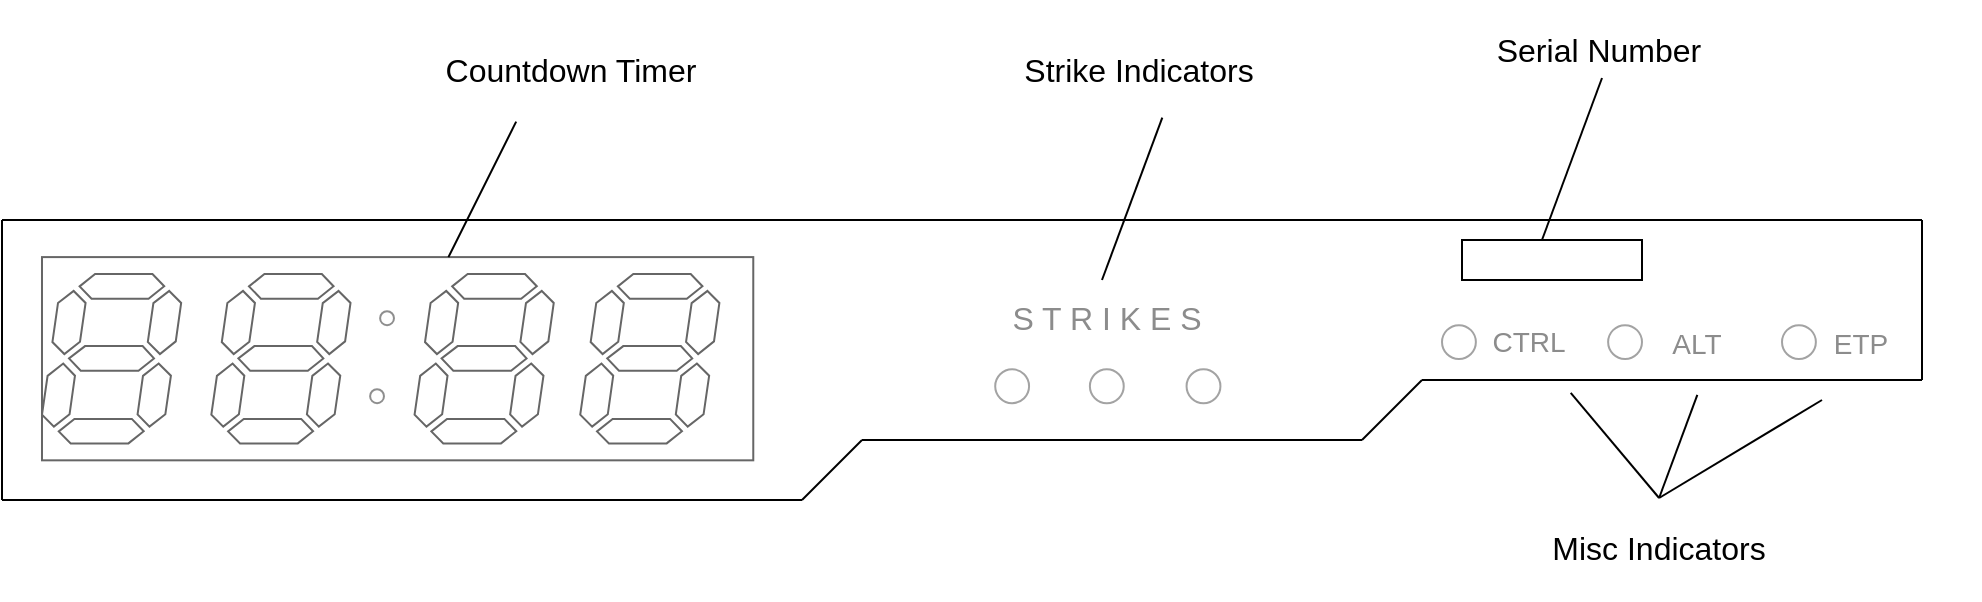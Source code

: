 <mxfile version="21.2.3" type="device" pages="13">
  <diagram id="wqLRpBWplRFAXsK7Tqg0" name="header">
    <mxGraphModel dx="1094" dy="1367" grid="1" gridSize="10" guides="1" tooltips="1" connect="1" arrows="1" fold="1" page="1" pageScale="1" pageWidth="850" pageHeight="1100" math="0" shadow="0">
      <root>
        <mxCell id="0" />
        <mxCell id="1" parent="0" />
        <mxCell id="SgzEgF7xM_KXS0xr5GG3-2" value="" style="rounded=0;whiteSpace=wrap;html=1;strokeColor=#666666;" parent="1" vertex="1">
          <mxGeometry x="59.995" y="378.548" width="355.642" height="101.613" as="geometry" />
        </mxCell>
        <mxCell id="SgzEgF7xM_KXS0xr5GG3-3" value="" style="verticalLabelPosition=bottom;shadow=0;dashed=0;align=center;html=1;verticalAlign=top;shape=mxgraph.electrical.opto_electronics.7_segment_display;pointerEvents=1;strokeColor=#666666;" parent="1" vertex="1">
          <mxGeometry x="329.115" y="387.016" width="69.587" height="84.677" as="geometry" />
        </mxCell>
        <mxCell id="SgzEgF7xM_KXS0xr5GG3-4" value="" style="verticalLabelPosition=bottom;shadow=0;dashed=0;align=center;html=1;verticalAlign=top;shape=mxgraph.electrical.opto_electronics.7_segment_display;pointerEvents=1;strokeColor=#666666;fillColor=default;" parent="1" vertex="1">
          <mxGeometry x="246.284" y="387.016" width="69.587" height="84.677" as="geometry" />
        </mxCell>
        <mxCell id="SgzEgF7xM_KXS0xr5GG3-5" value="" style="verticalLabelPosition=bottom;shadow=0;dashed=0;align=center;html=1;verticalAlign=top;shape=mxgraph.electrical.opto_electronics.7_segment_display;pointerEvents=1;strokeColor=#666666;" parent="1" vertex="1">
          <mxGeometry x="144.672" y="387.016" width="69.587" height="84.677" as="geometry" />
        </mxCell>
        <mxCell id="SgzEgF7xM_KXS0xr5GG3-6" value="" style="verticalLabelPosition=bottom;shadow=0;dashed=0;align=center;html=1;verticalAlign=top;shape=mxgraph.electrical.opto_electronics.7_segment_display;pointerEvents=1;strokeColor=#666666;" parent="1" vertex="1">
          <mxGeometry x="59.995" y="387.016" width="69.587" height="84.677" as="geometry" />
        </mxCell>
        <mxCell id="SgzEgF7xM_KXS0xr5GG3-7" value="" style="ellipse;whiteSpace=wrap;html=1;aspect=fixed;sketch=0;strokeColor=#666666;opacity=60;" parent="1" vertex="1">
          <mxGeometry x="536.604" y="434.647" width="16.935" height="16.935" as="geometry" />
        </mxCell>
        <mxCell id="SgzEgF7xM_KXS0xr5GG3-8" value="" style="ellipse;whiteSpace=wrap;html=1;aspect=fixed;sketch=0;strokeColor=#666666;opacity=60;" parent="1" vertex="1">
          <mxGeometry x="583.942" y="434.647" width="16.935" height="16.935" as="geometry" />
        </mxCell>
        <mxCell id="SgzEgF7xM_KXS0xr5GG3-9" value="" style="ellipse;whiteSpace=wrap;html=1;aspect=fixed;sketch=0;strokeColor=#666666;opacity=60;" parent="1" vertex="1">
          <mxGeometry x="632.281" y="434.647" width="16.935" height="16.935" as="geometry" />
        </mxCell>
        <mxCell id="SgzEgF7xM_KXS0xr5GG3-11" value="" style="endArrow=none;html=1;rounded=0;" parent="1" edge="1">
          <mxGeometry width="50" height="50" relative="1" as="geometry">
            <mxPoint x="263.219" y="378.548" as="sourcePoint" />
            <mxPoint x="297.09" y="310.806" as="targetPoint" />
          </mxGeometry>
        </mxCell>
        <mxCell id="SgzEgF7xM_KXS0xr5GG3-12" value="Countdown Timer" style="text;html=1;strokeColor=none;fillColor=none;align=center;verticalAlign=middle;whiteSpace=wrap;rounded=0;fontSize=16;" parent="1" vertex="1">
          <mxGeometry x="246.28" y="260" width="156.78" height="50.81" as="geometry" />
        </mxCell>
        <mxCell id="SgzEgF7xM_KXS0xr5GG3-14" value="S T R I K E S" style="text;html=1;strokeColor=none;fillColor=none;align=center;verticalAlign=middle;whiteSpace=wrap;rounded=0;fontSize=16;fontColor=#8C8C8C;" parent="1" vertex="1">
          <mxGeometry x="533.133" y="383.715" width="118.547" height="50.806" as="geometry" />
        </mxCell>
        <mxCell id="SgzEgF7xM_KXS0xr5GG3-17" value="" style="ellipse;whiteSpace=wrap;html=1;aspect=fixed;sketch=0;strokeColor=#424242;opacity=60;" parent="1" vertex="1">
          <mxGeometry x="229.06" y="405.65" width="6.93" height="6.93" as="geometry" />
        </mxCell>
        <mxCell id="SgzEgF7xM_KXS0xr5GG3-18" value="" style="ellipse;whiteSpace=wrap;html=1;aspect=fixed;sketch=0;strokeColor=#424242;opacity=60;" parent="1" vertex="1">
          <mxGeometry x="224.06" y="444.65" width="6.93" height="6.93" as="geometry" />
        </mxCell>
        <mxCell id="zNurhjAjssgiDyzc-ZuG-1" value="" style="endArrow=none;html=1;rounded=0;strokeColor=#000000;" parent="1" edge="1">
          <mxGeometry width="50" height="50" relative="1" as="geometry">
            <mxPoint x="40" y="360" as="sourcePoint" />
            <mxPoint x="1000" y="360" as="targetPoint" />
          </mxGeometry>
        </mxCell>
        <mxCell id="zNurhjAjssgiDyzc-ZuG-2" value="" style="endArrow=none;html=1;rounded=0;" parent="1" edge="1">
          <mxGeometry width="50" height="50" relative="1" as="geometry">
            <mxPoint x="40" y="500" as="sourcePoint" />
            <mxPoint x="40" y="360" as="targetPoint" />
          </mxGeometry>
        </mxCell>
        <mxCell id="zNurhjAjssgiDyzc-ZuG-3" value="" style="endArrow=none;html=1;rounded=0;" parent="1" edge="1">
          <mxGeometry width="50" height="50" relative="1" as="geometry">
            <mxPoint x="40" y="500" as="sourcePoint" />
            <mxPoint x="440" y="500" as="targetPoint" />
          </mxGeometry>
        </mxCell>
        <mxCell id="zNurhjAjssgiDyzc-ZuG-4" value="" style="endArrow=none;html=1;rounded=0;" parent="1" edge="1">
          <mxGeometry width="50" height="50" relative="1" as="geometry">
            <mxPoint x="440" y="500" as="sourcePoint" />
            <mxPoint x="470" y="470" as="targetPoint" />
          </mxGeometry>
        </mxCell>
        <mxCell id="zNurhjAjssgiDyzc-ZuG-5" value="" style="endArrow=none;html=1;rounded=0;" parent="1" edge="1">
          <mxGeometry width="50" height="50" relative="1" as="geometry">
            <mxPoint x="470" y="470" as="sourcePoint" />
            <mxPoint x="720" y="470" as="targetPoint" />
          </mxGeometry>
        </mxCell>
        <mxCell id="zNurhjAjssgiDyzc-ZuG-6" value="Strike Indicators" style="text;html=1;strokeColor=none;fillColor=none;align=center;verticalAlign=middle;whiteSpace=wrap;rounded=0;fontSize=16;" parent="1" vertex="1">
          <mxGeometry x="530" y="260" width="156.78" height="50.81" as="geometry" />
        </mxCell>
        <mxCell id="zNurhjAjssgiDyzc-ZuG-7" value="" style="endArrow=none;html=1;rounded=0;entryX=0.575;entryY=0.961;entryDx=0;entryDy=0;entryPerimeter=0;" parent="1" target="zNurhjAjssgiDyzc-ZuG-6" edge="1">
          <mxGeometry width="50" height="50" relative="1" as="geometry">
            <mxPoint x="590" y="390" as="sourcePoint" />
            <mxPoint x="640" y="340" as="targetPoint" />
          </mxGeometry>
        </mxCell>
        <mxCell id="zNurhjAjssgiDyzc-ZuG-8" value="" style="endArrow=none;html=1;rounded=0;" parent="1" edge="1">
          <mxGeometry width="50" height="50" relative="1" as="geometry">
            <mxPoint x="720" y="470" as="sourcePoint" />
            <mxPoint x="750" y="440" as="targetPoint" />
          </mxGeometry>
        </mxCell>
        <mxCell id="zNurhjAjssgiDyzc-ZuG-9" value="" style="endArrow=none;html=1;rounded=0;" parent="1" edge="1">
          <mxGeometry width="50" height="50" relative="1" as="geometry">
            <mxPoint x="750" y="440" as="sourcePoint" />
            <mxPoint x="1000" y="440" as="targetPoint" />
          </mxGeometry>
        </mxCell>
        <mxCell id="zNurhjAjssgiDyzc-ZuG-10" value="" style="endArrow=none;html=1;rounded=0;" parent="1" edge="1">
          <mxGeometry width="50" height="50" relative="1" as="geometry">
            <mxPoint x="1000" y="440" as="sourcePoint" />
            <mxPoint x="1000" y="360" as="targetPoint" />
          </mxGeometry>
        </mxCell>
        <mxCell id="zNurhjAjssgiDyzc-ZuG-11" value="" style="rounded=0;whiteSpace=wrap;html=1;fontColor=#8C8C8C;" parent="1" vertex="1">
          <mxGeometry x="770" y="370" width="90" height="20" as="geometry" />
        </mxCell>
        <mxCell id="zNurhjAjssgiDyzc-ZuG-12" value="" style="endArrow=none;html=1;rounded=0;entryX=0.575;entryY=0.961;entryDx=0;entryDy=0;entryPerimeter=0;" parent="1" edge="1">
          <mxGeometry width="50" height="50" relative="1" as="geometry">
            <mxPoint x="810" y="370" as="sourcePoint" />
            <mxPoint x="840" y="289" as="targetPoint" />
          </mxGeometry>
        </mxCell>
        <mxCell id="zNurhjAjssgiDyzc-ZuG-13" value="Serial Number" style="text;html=1;strokeColor=none;fillColor=none;align=center;verticalAlign=middle;whiteSpace=wrap;rounded=0;fontSize=16;" parent="1" vertex="1">
          <mxGeometry x="760" y="250" width="156.78" height="50.81" as="geometry" />
        </mxCell>
        <mxCell id="zNurhjAjssgiDyzc-ZuG-14" value="" style="ellipse;whiteSpace=wrap;html=1;aspect=fixed;sketch=0;strokeColor=#666666;opacity=60;" parent="1" vertex="1">
          <mxGeometry x="760.004" y="412.577" width="16.935" height="16.935" as="geometry" />
        </mxCell>
        <mxCell id="zNurhjAjssgiDyzc-ZuG-15" value="" style="ellipse;whiteSpace=wrap;html=1;aspect=fixed;sketch=0;strokeColor=#666666;opacity=60;" parent="1" vertex="1">
          <mxGeometry x="843.062" y="412.577" width="16.935" height="16.935" as="geometry" />
        </mxCell>
        <mxCell id="zNurhjAjssgiDyzc-ZuG-16" value="" style="ellipse;whiteSpace=wrap;html=1;aspect=fixed;sketch=0;strokeColor=#666666;opacity=60;" parent="1" vertex="1">
          <mxGeometry x="930.001" y="412.577" width="16.935" height="16.935" as="geometry" />
        </mxCell>
        <mxCell id="zNurhjAjssgiDyzc-ZuG-19" value="CTRL" style="text;html=1;strokeColor=none;fillColor=none;align=center;verticalAlign=middle;whiteSpace=wrap;rounded=0;fontSize=14;fontColor=#8C8C8C;" parent="1" vertex="1">
          <mxGeometry x="743.723" y="395.645" width="118.547" height="50.806" as="geometry" />
        </mxCell>
        <mxCell id="zNurhjAjssgiDyzc-ZuG-20" value="ALT" style="text;html=1;strokeColor=none;fillColor=none;align=center;verticalAlign=middle;whiteSpace=wrap;rounded=0;fontSize=14;fontColor=#8C8C8C;" parent="1" vertex="1">
          <mxGeometry x="828.393" y="396.645" width="118.547" height="50.806" as="geometry" />
        </mxCell>
        <mxCell id="zNurhjAjssgiDyzc-ZuG-21" value="ETP" style="text;html=1;strokeColor=none;fillColor=none;align=center;verticalAlign=middle;whiteSpace=wrap;rounded=0;fontSize=14;fontColor=#8C8C8C;" parent="1" vertex="1">
          <mxGeometry x="910.003" y="396.645" width="118.547" height="50.806" as="geometry" />
        </mxCell>
        <mxCell id="zNurhjAjssgiDyzc-ZuG-22" value="" style="endArrow=none;html=1;rounded=0;exitX=0.5;exitY=0;exitDx=0;exitDy=0;" parent="1" source="zNurhjAjssgiDyzc-ZuG-23" target="zNurhjAjssgiDyzc-ZuG-19" edge="1">
          <mxGeometry width="50" height="50" relative="1" as="geometry">
            <mxPoint x="800" y="490" as="sourcePoint" />
            <mxPoint x="850" y="440" as="targetPoint" />
          </mxGeometry>
        </mxCell>
        <mxCell id="zNurhjAjssgiDyzc-ZuG-23" value="Misc Indicators" style="text;html=1;strokeColor=none;fillColor=none;align=center;verticalAlign=middle;whiteSpace=wrap;rounded=0;fontSize=16;" parent="1" vertex="1">
          <mxGeometry x="790.16" y="499.0" width="156.78" height="50.81" as="geometry" />
        </mxCell>
        <mxCell id="zNurhjAjssgiDyzc-ZuG-24" value="" style="endArrow=none;html=1;rounded=0;entryX=0.5;entryY=1;entryDx=0;entryDy=0;exitX=0.5;exitY=0;exitDx=0;exitDy=0;" parent="1" source="zNurhjAjssgiDyzc-ZuG-23" target="zNurhjAjssgiDyzc-ZuG-20" edge="1">
          <mxGeometry width="50" height="50" relative="1" as="geometry">
            <mxPoint x="800" y="490" as="sourcePoint" />
            <mxPoint x="850" y="440" as="targetPoint" />
          </mxGeometry>
        </mxCell>
        <mxCell id="zNurhjAjssgiDyzc-ZuG-25" value="" style="endArrow=none;html=1;rounded=0;exitX=0.5;exitY=0;exitDx=0;exitDy=0;" parent="1" source="zNurhjAjssgiDyzc-ZuG-23" edge="1">
          <mxGeometry width="50" height="50" relative="1" as="geometry">
            <mxPoint x="896" y="499" as="sourcePoint" />
            <mxPoint x="950" y="450" as="targetPoint" />
          </mxGeometry>
        </mxCell>
      </root>
    </mxGraphModel>
  </diagram>
  <diagram id="1pHWRk7HmrSrSJmWEvAO" name="1module">
    <mxGraphModel dx="3354" dy="1887" grid="1" gridSize="10" guides="1" tooltips="1" connect="1" arrows="1" fold="1" page="1" pageScale="1" pageWidth="850" pageHeight="1100" math="0" shadow="0">
      <root>
        <mxCell id="0" />
        <mxCell id="1" parent="0" />
        <mxCell id="QWxU96H4w-IS9YJuF2yH-1" value="" style="group" parent="1" vertex="1" connectable="0">
          <mxGeometry x="720" y="257.1" width="266.13" height="212.9" as="geometry" />
        </mxCell>
        <mxCell id="oA5ZalHXF8mBygFmV5xE-1" value="" style="whiteSpace=wrap;html=1;movable=1;resizable=1;rotatable=1;deletable=1;editable=1;locked=0;connectable=1;imageAspect=1;" parent="QWxU96H4w-IS9YJuF2yH-1" vertex="1">
          <mxGeometry width="266.13" height="212.9" as="geometry" />
        </mxCell>
        <mxCell id="oA5ZalHXF8mBygFmV5xE-2" value="" style="ellipse;whiteSpace=wrap;html=1;aspect=fixed;sketch=0;strokeColor=#666666;opacity=60;" parent="QWxU96H4w-IS9YJuF2yH-1" vertex="1">
          <mxGeometry x="239.517" y="13.306" width="13.306" height="13.306" as="geometry" />
        </mxCell>
        <mxCell id="oA5ZalHXF8mBygFmV5xE-3" value="Module" style="text;html=1;strokeColor=none;fillColor=none;align=center;verticalAlign=middle;whiteSpace=wrap;rounded=0;fontSize=16;" parent="QWxU96H4w-IS9YJuF2yH-1" vertex="1">
          <mxGeometry x="93.145" y="86.491" width="79.839" height="39.919" as="geometry" />
        </mxCell>
      </root>
    </mxGraphModel>
  </diagram>
  <diagram name="keypad" id="hIo-PTRXRsQap0BLP2fv">
    <mxGraphModel dx="830" dy="447" grid="1" gridSize="10" guides="1" tooltips="1" connect="1" arrows="1" fold="1" page="1" pageScale="1" pageWidth="850" pageHeight="1100" math="0" shadow="0">
      <root>
        <mxCell id="Yvpj0VRX3f143LenfQ_7-0" />
        <mxCell id="Yvpj0VRX3f143LenfQ_7-1" parent="Yvpj0VRX3f143LenfQ_7-0" />
        <mxCell id="Yvpj0VRX3f143LenfQ_7-2" value="" style="group" vertex="1" connectable="0" parent="Yvpj0VRX3f143LenfQ_7-1">
          <mxGeometry x="720" y="260" width="266.13" height="212.9" as="geometry" />
        </mxCell>
        <mxCell id="Yvpj0VRX3f143LenfQ_7-3" value="" style="whiteSpace=wrap;html=1;movable=1;resizable=1;rotatable=1;deletable=1;editable=1;locked=0;connectable=1;imageAspect=1;" vertex="1" parent="Yvpj0VRX3f143LenfQ_7-2">
          <mxGeometry width="266.13" height="212.9" as="geometry" />
        </mxCell>
        <mxCell id="Yvpj0VRX3f143LenfQ_7-4" value="" style="ellipse;whiteSpace=wrap;html=1;aspect=fixed;sketch=0;strokeColor=#666666;opacity=60;" vertex="1" parent="Yvpj0VRX3f143LenfQ_7-2">
          <mxGeometry x="239.517" y="13.306" width="13.306" height="13.306" as="geometry" />
        </mxCell>
        <mxCell id="AEwwpwKFOh6SuKpYQ4ie-4" value="" style="ellipse;whiteSpace=wrap;html=1;aspect=fixed;strokeColor=#8C8C8C;" vertex="1" parent="Yvpj0VRX3f143LenfQ_7-2">
          <mxGeometry x="63.47" y="60.0" width="5" height="5" as="geometry" />
        </mxCell>
        <mxCell id="AEwwpwKFOh6SuKpYQ4ie-16" value="" style="rounded=0;whiteSpace=wrap;html=1;strokeColor=#8C8C8C;fontColor=#8C8C8C;" vertex="1" parent="Yvpj0VRX3f143LenfQ_7-2">
          <mxGeometry x="130" y="41" width="120" height="129" as="geometry" />
        </mxCell>
        <mxCell id="AEwwpwKFOh6SuKpYQ4ie-17" value="1" style="rounded=0;whiteSpace=wrap;html=1;strokeColor=#8C8C8C;fontColor=#8C8C8C;" vertex="1" parent="Yvpj0VRX3f143LenfQ_7-2">
          <mxGeometry x="140" y="50" width="20" height="20" as="geometry" />
        </mxCell>
        <mxCell id="AEwwpwKFOh6SuKpYQ4ie-18" value="2" style="rounded=0;whiteSpace=wrap;html=1;strokeColor=#8C8C8C;fontColor=#8C8C8C;" vertex="1" parent="Yvpj0VRX3f143LenfQ_7-2">
          <mxGeometry x="180" y="49.1" width="20" height="20" as="geometry" />
        </mxCell>
        <mxCell id="AEwwpwKFOh6SuKpYQ4ie-19" value="3" style="rounded=0;whiteSpace=wrap;html=1;strokeColor=#8C8C8C;fontColor=#8C8C8C;" vertex="1" parent="Yvpj0VRX3f143LenfQ_7-2">
          <mxGeometry x="219.52" y="49.1" width="20" height="20" as="geometry" />
        </mxCell>
        <mxCell id="AEwwpwKFOh6SuKpYQ4ie-20" value="4" style="rounded=0;whiteSpace=wrap;html=1;strokeColor=#8C8C8C;fontColor=#8C8C8C;" vertex="1" parent="Yvpj0VRX3f143LenfQ_7-2">
          <mxGeometry x="140" y="80" width="20" height="20" as="geometry" />
        </mxCell>
        <mxCell id="AEwwpwKFOh6SuKpYQ4ie-21" value="7" style="rounded=0;whiteSpace=wrap;html=1;strokeColor=#8C8C8C;fontColor=#8C8C8C;" vertex="1" parent="Yvpj0VRX3f143LenfQ_7-2">
          <mxGeometry x="140" y="110" width="20" height="20" as="geometry" />
        </mxCell>
        <mxCell id="AEwwpwKFOh6SuKpYQ4ie-22" value="*" style="rounded=0;whiteSpace=wrap;html=1;strokeColor=#8C8C8C;fontColor=#8C8C8C;" vertex="1" parent="Yvpj0VRX3f143LenfQ_7-2">
          <mxGeometry x="140" y="140" width="20" height="20" as="geometry" />
        </mxCell>
        <mxCell id="AEwwpwKFOh6SuKpYQ4ie-23" value="5" style="rounded=0;whiteSpace=wrap;html=1;strokeColor=#8C8C8C;fontColor=#8C8C8C;" vertex="1" parent="Yvpj0VRX3f143LenfQ_7-2">
          <mxGeometry x="180" y="80" width="20" height="20" as="geometry" />
        </mxCell>
        <mxCell id="AEwwpwKFOh6SuKpYQ4ie-24" value="8" style="rounded=0;whiteSpace=wrap;html=1;strokeColor=#8C8C8C;fontColor=#8C8C8C;" vertex="1" parent="Yvpj0VRX3f143LenfQ_7-2">
          <mxGeometry x="180" y="110" width="20" height="20" as="geometry" />
        </mxCell>
        <mxCell id="AEwwpwKFOh6SuKpYQ4ie-25" value="0" style="rounded=0;whiteSpace=wrap;html=1;strokeColor=#8C8C8C;fontColor=#8C8C8C;" vertex="1" parent="Yvpj0VRX3f143LenfQ_7-2">
          <mxGeometry x="180" y="140" width="20" height="20" as="geometry" />
        </mxCell>
        <mxCell id="AEwwpwKFOh6SuKpYQ4ie-26" value="#" style="rounded=0;whiteSpace=wrap;html=1;strokeColor=#8C8C8C;fontColor=#8C8C8C;" vertex="1" parent="Yvpj0VRX3f143LenfQ_7-2">
          <mxGeometry x="219.52" y="140" width="20" height="20" as="geometry" />
        </mxCell>
        <mxCell id="AEwwpwKFOh6SuKpYQ4ie-27" value="9" style="rounded=0;whiteSpace=wrap;html=1;strokeColor=#8C8C8C;fontColor=#8C8C8C;" vertex="1" parent="Yvpj0VRX3f143LenfQ_7-2">
          <mxGeometry x="219.52" y="110" width="20" height="20" as="geometry" />
        </mxCell>
        <mxCell id="AEwwpwKFOh6SuKpYQ4ie-28" value="6" style="rounded=0;whiteSpace=wrap;html=1;strokeColor=#8C8C8C;fontColor=#8C8C8C;" vertex="1" parent="Yvpj0VRX3f143LenfQ_7-2">
          <mxGeometry x="219.52" y="80" width="20" height="20" as="geometry" />
        </mxCell>
        <mxCell id="AEwwpwKFOh6SuKpYQ4ie-30" value="" style="whiteSpace=wrap;html=1;aspect=fixed;strokeColor=#8C8C8C;" vertex="1" parent="Yvpj0VRX3f143LenfQ_7-2">
          <mxGeometry x="20" y="130" width="20" height="20" as="geometry" />
        </mxCell>
        <mxCell id="AEwwpwKFOh6SuKpYQ4ie-31" value="" style="whiteSpace=wrap;html=1;aspect=fixed;strokeColor=#8C8C8C;" vertex="1" parent="Yvpj0VRX3f143LenfQ_7-2">
          <mxGeometry x="50.85" y="130" width="20" height="20" as="geometry" />
        </mxCell>
        <mxCell id="AEwwpwKFOh6SuKpYQ4ie-32" value="" style="whiteSpace=wrap;html=1;aspect=fixed;strokeColor=#8C8C8C;" vertex="1" parent="Yvpj0VRX3f143LenfQ_7-2">
          <mxGeometry x="80" y="130" width="20" height="20" as="geometry" />
        </mxCell>
        <mxCell id="AEwwpwKFOh6SuKpYQ4ie-33" value="" style="ellipse;whiteSpace=wrap;html=1;aspect=fixed;strokeColor=#8C8C8C;" vertex="1" parent="Yvpj0VRX3f143LenfQ_7-2">
          <mxGeometry x="68.47" y="65.0" width="5" height="5" as="geometry" />
        </mxCell>
        <mxCell id="AEwwpwKFOh6SuKpYQ4ie-34" value="" style="ellipse;whiteSpace=wrap;html=1;aspect=fixed;strokeColor=#8C8C8C;" vertex="1" parent="Yvpj0VRX3f143LenfQ_7-2">
          <mxGeometry x="73.47" y="60.0" width="5" height="5" as="geometry" />
        </mxCell>
        <mxCell id="AEwwpwKFOh6SuKpYQ4ie-35" value="" style="ellipse;whiteSpace=wrap;html=1;aspect=fixed;strokeColor=#8C8C8C;" vertex="1" parent="Yvpj0VRX3f143LenfQ_7-2">
          <mxGeometry x="68.47" y="55.0" width="5" height="5" as="geometry" />
        </mxCell>
        <mxCell id="AEwwpwKFOh6SuKpYQ4ie-36" value="" style="ellipse;whiteSpace=wrap;html=1;aspect=fixed;strokeColor=#8C8C8C;" vertex="1" parent="Yvpj0VRX3f143LenfQ_7-2">
          <mxGeometry x="58.47" y="55.0" width="5" height="5" as="geometry" />
        </mxCell>
        <mxCell id="AEwwpwKFOh6SuKpYQ4ie-37" value="" style="ellipse;whiteSpace=wrap;html=1;aspect=fixed;strokeColor=#8C8C8C;" vertex="1" parent="Yvpj0VRX3f143LenfQ_7-2">
          <mxGeometry x="58.47" y="65.0" width="5" height="5" as="geometry" />
        </mxCell>
        <mxCell id="AEwwpwKFOh6SuKpYQ4ie-38" value="" style="ellipse;whiteSpace=wrap;html=1;aspect=fixed;strokeColor=#8C8C8C;" vertex="1" parent="Yvpj0VRX3f143LenfQ_7-2">
          <mxGeometry x="63.47" y="70.0" width="5" height="5" as="geometry" />
        </mxCell>
        <mxCell id="AEwwpwKFOh6SuKpYQ4ie-39" value="" style="ellipse;whiteSpace=wrap;html=1;aspect=fixed;strokeColor=#8C8C8C;" vertex="1" parent="Yvpj0VRX3f143LenfQ_7-2">
          <mxGeometry x="53.22" y="60.0" width="5" height="5" as="geometry" />
        </mxCell>
        <mxCell id="AEwwpwKFOh6SuKpYQ4ie-41" value="" style="ellipse;whiteSpace=wrap;html=1;aspect=fixed;strokeColor=#8C8C8C;" vertex="1" parent="Yvpj0VRX3f143LenfQ_7-2">
          <mxGeometry x="63.47" y="50.0" width="5" height="5" as="geometry" />
        </mxCell>
        <mxCell id="AEwwpwKFOh6SuKpYQ4ie-42" value="" style="ellipse;whiteSpace=wrap;html=1;aspect=fixed;strokeColor=#8C8C8C;" vertex="1" parent="Yvpj0VRX3f143LenfQ_7-2">
          <mxGeometry x="53.47" y="50.0" width="5" height="5" as="geometry" />
        </mxCell>
        <mxCell id="AEwwpwKFOh6SuKpYQ4ie-43" value="" style="ellipse;whiteSpace=wrap;html=1;aspect=fixed;strokeColor=#8C8C8C;" vertex="1" parent="Yvpj0VRX3f143LenfQ_7-2">
          <mxGeometry x="48.22" y="55.0" width="5" height="5" as="geometry" />
        </mxCell>
        <mxCell id="AEwwpwKFOh6SuKpYQ4ie-44" value="" style="ellipse;whiteSpace=wrap;html=1;aspect=fixed;strokeColor=#8C8C8C;" vertex="1" parent="Yvpj0VRX3f143LenfQ_7-2">
          <mxGeometry x="43.22" y="60.0" width="5" height="5" as="geometry" />
        </mxCell>
        <mxCell id="AEwwpwKFOh6SuKpYQ4ie-45" value="" style="ellipse;whiteSpace=wrap;html=1;aspect=fixed;strokeColor=#8C8C8C;" vertex="1" parent="Yvpj0VRX3f143LenfQ_7-2">
          <mxGeometry x="48.22" y="65.0" width="5" height="5" as="geometry" />
        </mxCell>
        <mxCell id="AEwwpwKFOh6SuKpYQ4ie-46" value="" style="ellipse;whiteSpace=wrap;html=1;aspect=fixed;strokeColor=#8C8C8C;" vertex="1" parent="Yvpj0VRX3f143LenfQ_7-2">
          <mxGeometry x="53.47" y="70.0" width="5" height="5" as="geometry" />
        </mxCell>
      </root>
    </mxGraphModel>
  </diagram>
  <diagram name="maze" id="mTzfADA7XKhTrsFjMI0I">
    <mxGraphModel dx="1914" dy="2393" grid="1" gridSize="10" guides="1" tooltips="1" connect="1" arrows="1" fold="1" page="1" pageScale="1" pageWidth="850" pageHeight="1100" math="0" shadow="0">
      <root>
        <mxCell id="-dPCmLFgkM1KaOQWkTGm-0" />
        <mxCell id="-dPCmLFgkM1KaOQWkTGm-1" parent="-dPCmLFgkM1KaOQWkTGm-0" />
        <mxCell id="-dPCmLFgkM1KaOQWkTGm-3" value="" style="whiteSpace=wrap;html=1;movable=1;resizable=1;rotatable=1;deletable=1;editable=1;locked=0;connectable=1;imageAspect=1;" parent="-dPCmLFgkM1KaOQWkTGm-1" vertex="1">
          <mxGeometry x="720" y="257.1" width="200" height="280" as="geometry" />
        </mxCell>
        <mxCell id="-dPCmLFgkM1KaOQWkTGm-4" value="" style="ellipse;whiteSpace=wrap;html=1;aspect=fixed;sketch=0;strokeColor=#666666;opacity=60;" parent="-dPCmLFgkM1KaOQWkTGm-1" vertex="1">
          <mxGeometry x="896.997" y="266.406" width="13.306" height="13.306" as="geometry" />
        </mxCell>
        <mxCell id="sokPznXd1AUXtTL5Ov5I-90" value="" style="group" parent="-dPCmLFgkM1KaOQWkTGm-1" vertex="1" connectable="0">
          <mxGeometry x="822" y="290" width="16" height="16" as="geometry" />
        </mxCell>
        <mxCell id="sokPznXd1AUXtTL5Ov5I-91" value="" style="whiteSpace=wrap;html=1;aspect=fixed;strokeColor=#666666;" parent="sokPznXd1AUXtTL5Ov5I-90" vertex="1">
          <mxGeometry width="16" height="16" as="geometry" />
        </mxCell>
        <mxCell id="sokPznXd1AUXtTL5Ov5I-92" value="" style="ellipse;whiteSpace=wrap;html=1;aspect=fixed;strokeColor=#666666;" parent="sokPznXd1AUXtTL5Ov5I-90" vertex="1">
          <mxGeometry x="3" y="3" width="10" height="10" as="geometry" />
        </mxCell>
        <mxCell id="sokPznXd1AUXtTL5Ov5I-93" value="" style="group" parent="-dPCmLFgkM1KaOQWkTGm-1" vertex="1" connectable="0">
          <mxGeometry x="842" y="290" width="16" height="16" as="geometry" />
        </mxCell>
        <mxCell id="sokPznXd1AUXtTL5Ov5I-94" value="" style="whiteSpace=wrap;html=1;aspect=fixed;strokeColor=#666666;" parent="sokPznXd1AUXtTL5Ov5I-93" vertex="1">
          <mxGeometry width="16" height="16" as="geometry" />
        </mxCell>
        <mxCell id="sokPznXd1AUXtTL5Ov5I-95" value="" style="ellipse;whiteSpace=wrap;html=1;aspect=fixed;strokeColor=#666666;" parent="sokPznXd1AUXtTL5Ov5I-93" vertex="1">
          <mxGeometry x="3" y="3" width="10" height="10" as="geometry" />
        </mxCell>
        <mxCell id="sokPznXd1AUXtTL5Ov5I-96" value="" style="group" parent="-dPCmLFgkM1KaOQWkTGm-1" vertex="1" connectable="0">
          <mxGeometry x="862" y="290" width="16" height="16" as="geometry" />
        </mxCell>
        <mxCell id="sokPznXd1AUXtTL5Ov5I-97" value="" style="whiteSpace=wrap;html=1;aspect=fixed;strokeColor=#666666;" parent="sokPznXd1AUXtTL5Ov5I-96" vertex="1">
          <mxGeometry width="16" height="16" as="geometry" />
        </mxCell>
        <mxCell id="sokPznXd1AUXtTL5Ov5I-98" value="" style="ellipse;whiteSpace=wrap;html=1;aspect=fixed;strokeColor=#666666;" parent="sokPznXd1AUXtTL5Ov5I-96" vertex="1">
          <mxGeometry x="3" y="3" width="10" height="10" as="geometry" />
        </mxCell>
        <mxCell id="sokPznXd1AUXtTL5Ov5I-99" value="" style="group" parent="-dPCmLFgkM1KaOQWkTGm-1" vertex="1" connectable="0">
          <mxGeometry x="882" y="290" width="16" height="16" as="geometry" />
        </mxCell>
        <mxCell id="sokPznXd1AUXtTL5Ov5I-100" value="" style="whiteSpace=wrap;html=1;aspect=fixed;strokeColor=#666666;" parent="sokPznXd1AUXtTL5Ov5I-99" vertex="1">
          <mxGeometry width="16" height="16" as="geometry" />
        </mxCell>
        <mxCell id="sokPznXd1AUXtTL5Ov5I-101" value="" style="ellipse;whiteSpace=wrap;html=1;aspect=fixed;strokeColor=#666666;" parent="sokPznXd1AUXtTL5Ov5I-99" vertex="1">
          <mxGeometry x="3" y="3" width="10" height="10" as="geometry" />
        </mxCell>
        <mxCell id="sokPznXd1AUXtTL5Ov5I-102" value="" style="group" parent="-dPCmLFgkM1KaOQWkTGm-1" vertex="1" connectable="0">
          <mxGeometry x="742" y="290" width="16" height="16" as="geometry" />
        </mxCell>
        <mxCell id="sokPznXd1AUXtTL5Ov5I-103" value="" style="whiteSpace=wrap;html=1;aspect=fixed;strokeColor=#666666;" parent="sokPznXd1AUXtTL5Ov5I-102" vertex="1">
          <mxGeometry width="16" height="16" as="geometry" />
        </mxCell>
        <mxCell id="sokPznXd1AUXtTL5Ov5I-104" value="" style="ellipse;whiteSpace=wrap;html=1;aspect=fixed;strokeColor=#666666;" parent="sokPznXd1AUXtTL5Ov5I-102" vertex="1">
          <mxGeometry x="3" y="3" width="10" height="10" as="geometry" />
        </mxCell>
        <mxCell id="sokPznXd1AUXtTL5Ov5I-105" value="" style="group" parent="-dPCmLFgkM1KaOQWkTGm-1" vertex="1" connectable="0">
          <mxGeometry x="762" y="290" width="16" height="16" as="geometry" />
        </mxCell>
        <mxCell id="sokPznXd1AUXtTL5Ov5I-106" value="" style="whiteSpace=wrap;html=1;aspect=fixed;strokeColor=#666666;" parent="sokPznXd1AUXtTL5Ov5I-105" vertex="1">
          <mxGeometry width="16" height="16" as="geometry" />
        </mxCell>
        <mxCell id="sokPznXd1AUXtTL5Ov5I-107" value="" style="ellipse;whiteSpace=wrap;html=1;aspect=fixed;strokeColor=#666666;" parent="sokPznXd1AUXtTL5Ov5I-105" vertex="1">
          <mxGeometry x="3" y="3" width="10" height="10" as="geometry" />
        </mxCell>
        <mxCell id="sokPznXd1AUXtTL5Ov5I-108" value="" style="group" parent="-dPCmLFgkM1KaOQWkTGm-1" vertex="1" connectable="0">
          <mxGeometry x="782" y="290" width="16" height="16" as="geometry" />
        </mxCell>
        <mxCell id="sokPznXd1AUXtTL5Ov5I-109" value="" style="whiteSpace=wrap;html=1;aspect=fixed;strokeColor=#666666;" parent="sokPznXd1AUXtTL5Ov5I-108" vertex="1">
          <mxGeometry width="16" height="16" as="geometry" />
        </mxCell>
        <mxCell id="sokPznXd1AUXtTL5Ov5I-110" value="" style="ellipse;whiteSpace=wrap;html=1;aspect=fixed;strokeColor=#666666;" parent="sokPznXd1AUXtTL5Ov5I-108" vertex="1">
          <mxGeometry x="3" y="3" width="10" height="10" as="geometry" />
        </mxCell>
        <mxCell id="sokPznXd1AUXtTL5Ov5I-111" value="" style="group" parent="-dPCmLFgkM1KaOQWkTGm-1" vertex="1" connectable="0">
          <mxGeometry x="802" y="290" width="16" height="16" as="geometry" />
        </mxCell>
        <mxCell id="sokPznXd1AUXtTL5Ov5I-112" value="" style="whiteSpace=wrap;html=1;aspect=fixed;strokeColor=#666666;" parent="sokPznXd1AUXtTL5Ov5I-111" vertex="1">
          <mxGeometry width="16" height="16" as="geometry" />
        </mxCell>
        <mxCell id="sokPznXd1AUXtTL5Ov5I-113" value="" style="ellipse;whiteSpace=wrap;html=1;aspect=fixed;strokeColor=#666666;" parent="sokPznXd1AUXtTL5Ov5I-111" vertex="1">
          <mxGeometry x="3" y="3" width="10" height="10" as="geometry" />
        </mxCell>
        <mxCell id="sokPznXd1AUXtTL5Ov5I-114" value="" style="group" parent="-dPCmLFgkM1KaOQWkTGm-1" vertex="1" connectable="0">
          <mxGeometry x="822" y="310" width="16" height="16" as="geometry" />
        </mxCell>
        <mxCell id="sokPznXd1AUXtTL5Ov5I-115" value="" style="whiteSpace=wrap;html=1;aspect=fixed;strokeColor=#666666;" parent="sokPznXd1AUXtTL5Ov5I-114" vertex="1">
          <mxGeometry width="16" height="16" as="geometry" />
        </mxCell>
        <mxCell id="sokPznXd1AUXtTL5Ov5I-116" value="" style="ellipse;whiteSpace=wrap;html=1;aspect=fixed;strokeColor=#666666;" parent="sokPznXd1AUXtTL5Ov5I-114" vertex="1">
          <mxGeometry x="3" y="3" width="10" height="10" as="geometry" />
        </mxCell>
        <mxCell id="sokPznXd1AUXtTL5Ov5I-117" value="" style="group" parent="-dPCmLFgkM1KaOQWkTGm-1" vertex="1" connectable="0">
          <mxGeometry x="842" y="310" width="16" height="16" as="geometry" />
        </mxCell>
        <mxCell id="sokPznXd1AUXtTL5Ov5I-118" value="" style="whiteSpace=wrap;html=1;aspect=fixed;strokeColor=#666666;" parent="sokPznXd1AUXtTL5Ov5I-117" vertex="1">
          <mxGeometry width="16" height="16" as="geometry" />
        </mxCell>
        <mxCell id="sokPznXd1AUXtTL5Ov5I-119" value="" style="ellipse;whiteSpace=wrap;html=1;aspect=fixed;strokeColor=#666666;" parent="sokPznXd1AUXtTL5Ov5I-117" vertex="1">
          <mxGeometry x="3" y="3" width="10" height="10" as="geometry" />
        </mxCell>
        <mxCell id="sokPznXd1AUXtTL5Ov5I-120" value="" style="group" parent="-dPCmLFgkM1KaOQWkTGm-1" vertex="1" connectable="0">
          <mxGeometry x="862" y="310" width="16" height="16" as="geometry" />
        </mxCell>
        <mxCell id="sokPznXd1AUXtTL5Ov5I-121" value="" style="whiteSpace=wrap;html=1;aspect=fixed;strokeColor=#666666;" parent="sokPznXd1AUXtTL5Ov5I-120" vertex="1">
          <mxGeometry width="16" height="16" as="geometry" />
        </mxCell>
        <mxCell id="sokPznXd1AUXtTL5Ov5I-122" value="" style="ellipse;whiteSpace=wrap;html=1;aspect=fixed;strokeColor=#666666;" parent="sokPznXd1AUXtTL5Ov5I-120" vertex="1">
          <mxGeometry x="3" y="3" width="10" height="10" as="geometry" />
        </mxCell>
        <mxCell id="sokPznXd1AUXtTL5Ov5I-123" value="" style="group" parent="-dPCmLFgkM1KaOQWkTGm-1" vertex="1" connectable="0">
          <mxGeometry x="882" y="310" width="16" height="16" as="geometry" />
        </mxCell>
        <mxCell id="sokPznXd1AUXtTL5Ov5I-124" value="" style="whiteSpace=wrap;html=1;aspect=fixed;strokeColor=#666666;" parent="sokPznXd1AUXtTL5Ov5I-123" vertex="1">
          <mxGeometry width="16" height="16" as="geometry" />
        </mxCell>
        <mxCell id="sokPznXd1AUXtTL5Ov5I-125" value="" style="ellipse;whiteSpace=wrap;html=1;aspect=fixed;strokeColor=#666666;" parent="sokPznXd1AUXtTL5Ov5I-123" vertex="1">
          <mxGeometry x="3" y="3" width="10" height="10" as="geometry" />
        </mxCell>
        <mxCell id="sokPznXd1AUXtTL5Ov5I-126" value="" style="group" parent="-dPCmLFgkM1KaOQWkTGm-1" vertex="1" connectable="0">
          <mxGeometry x="742" y="310" width="16" height="16" as="geometry" />
        </mxCell>
        <mxCell id="sokPznXd1AUXtTL5Ov5I-127" value="" style="whiteSpace=wrap;html=1;aspect=fixed;strokeColor=#666666;" parent="sokPznXd1AUXtTL5Ov5I-126" vertex="1">
          <mxGeometry width="16" height="16" as="geometry" />
        </mxCell>
        <mxCell id="sokPznXd1AUXtTL5Ov5I-128" value="" style="ellipse;whiteSpace=wrap;html=1;aspect=fixed;strokeColor=#666666;" parent="sokPznXd1AUXtTL5Ov5I-126" vertex="1">
          <mxGeometry x="3" y="3" width="10" height="10" as="geometry" />
        </mxCell>
        <mxCell id="sokPznXd1AUXtTL5Ov5I-129" value="" style="group" parent="-dPCmLFgkM1KaOQWkTGm-1" vertex="1" connectable="0">
          <mxGeometry x="762" y="310" width="16" height="16" as="geometry" />
        </mxCell>
        <mxCell id="sokPznXd1AUXtTL5Ov5I-130" value="" style="whiteSpace=wrap;html=1;aspect=fixed;strokeColor=#666666;" parent="sokPznXd1AUXtTL5Ov5I-129" vertex="1">
          <mxGeometry width="16" height="16" as="geometry" />
        </mxCell>
        <mxCell id="sokPznXd1AUXtTL5Ov5I-131" value="" style="ellipse;whiteSpace=wrap;html=1;aspect=fixed;strokeColor=#666666;" parent="sokPznXd1AUXtTL5Ov5I-129" vertex="1">
          <mxGeometry x="3" y="3" width="10" height="10" as="geometry" />
        </mxCell>
        <mxCell id="sokPznXd1AUXtTL5Ov5I-132" value="" style="group" parent="-dPCmLFgkM1KaOQWkTGm-1" vertex="1" connectable="0">
          <mxGeometry x="782" y="310" width="16" height="16" as="geometry" />
        </mxCell>
        <mxCell id="sokPznXd1AUXtTL5Ov5I-133" value="" style="whiteSpace=wrap;html=1;aspect=fixed;strokeColor=#666666;" parent="sokPznXd1AUXtTL5Ov5I-132" vertex="1">
          <mxGeometry width="16" height="16" as="geometry" />
        </mxCell>
        <mxCell id="sokPznXd1AUXtTL5Ov5I-134" value="" style="ellipse;whiteSpace=wrap;html=1;aspect=fixed;strokeColor=#666666;" parent="sokPznXd1AUXtTL5Ov5I-132" vertex="1">
          <mxGeometry x="3" y="3" width="10" height="10" as="geometry" />
        </mxCell>
        <mxCell id="sokPznXd1AUXtTL5Ov5I-135" value="" style="group" parent="-dPCmLFgkM1KaOQWkTGm-1" vertex="1" connectable="0">
          <mxGeometry x="802" y="310" width="16" height="16" as="geometry" />
        </mxCell>
        <mxCell id="sokPznXd1AUXtTL5Ov5I-136" value="" style="whiteSpace=wrap;html=1;aspect=fixed;strokeColor=#666666;" parent="sokPznXd1AUXtTL5Ov5I-135" vertex="1">
          <mxGeometry width="16" height="16" as="geometry" />
        </mxCell>
        <mxCell id="sokPznXd1AUXtTL5Ov5I-137" value="" style="ellipse;whiteSpace=wrap;html=1;aspect=fixed;strokeColor=#666666;" parent="sokPznXd1AUXtTL5Ov5I-135" vertex="1">
          <mxGeometry x="3" y="3" width="10" height="10" as="geometry" />
        </mxCell>
        <mxCell id="sokPznXd1AUXtTL5Ov5I-138" value="" style="group" parent="-dPCmLFgkM1KaOQWkTGm-1" vertex="1" connectable="0">
          <mxGeometry x="822" y="330" width="16" height="16" as="geometry" />
        </mxCell>
        <mxCell id="sokPznXd1AUXtTL5Ov5I-139" value="" style="whiteSpace=wrap;html=1;aspect=fixed;strokeColor=#666666;" parent="sokPznXd1AUXtTL5Ov5I-138" vertex="1">
          <mxGeometry width="16" height="16" as="geometry" />
        </mxCell>
        <mxCell id="sokPznXd1AUXtTL5Ov5I-140" value="" style="ellipse;whiteSpace=wrap;html=1;aspect=fixed;strokeColor=#666666;" parent="sokPznXd1AUXtTL5Ov5I-138" vertex="1">
          <mxGeometry x="3" y="3" width="10" height="10" as="geometry" />
        </mxCell>
        <mxCell id="sokPznXd1AUXtTL5Ov5I-141" value="" style="group" parent="-dPCmLFgkM1KaOQWkTGm-1" vertex="1" connectable="0">
          <mxGeometry x="842" y="330" width="16" height="16" as="geometry" />
        </mxCell>
        <mxCell id="sokPznXd1AUXtTL5Ov5I-142" value="" style="whiteSpace=wrap;html=1;aspect=fixed;strokeColor=#666666;" parent="sokPznXd1AUXtTL5Ov5I-141" vertex="1">
          <mxGeometry width="16" height="16" as="geometry" />
        </mxCell>
        <mxCell id="sokPznXd1AUXtTL5Ov5I-143" value="" style="ellipse;whiteSpace=wrap;html=1;aspect=fixed;strokeColor=#666666;" parent="sokPznXd1AUXtTL5Ov5I-141" vertex="1">
          <mxGeometry x="3" y="3" width="10" height="10" as="geometry" />
        </mxCell>
        <mxCell id="sokPznXd1AUXtTL5Ov5I-144" value="" style="group" parent="-dPCmLFgkM1KaOQWkTGm-1" vertex="1" connectable="0">
          <mxGeometry x="862" y="330" width="16" height="16" as="geometry" />
        </mxCell>
        <mxCell id="sokPznXd1AUXtTL5Ov5I-145" value="" style="whiteSpace=wrap;html=1;aspect=fixed;strokeColor=#666666;" parent="sokPznXd1AUXtTL5Ov5I-144" vertex="1">
          <mxGeometry width="16" height="16" as="geometry" />
        </mxCell>
        <mxCell id="sokPznXd1AUXtTL5Ov5I-146" value="" style="ellipse;whiteSpace=wrap;html=1;aspect=fixed;strokeColor=#666666;" parent="sokPznXd1AUXtTL5Ov5I-144" vertex="1">
          <mxGeometry x="3" y="3" width="10" height="10" as="geometry" />
        </mxCell>
        <mxCell id="sokPznXd1AUXtTL5Ov5I-147" value="" style="group" parent="-dPCmLFgkM1KaOQWkTGm-1" vertex="1" connectable="0">
          <mxGeometry x="882" y="330" width="16" height="16" as="geometry" />
        </mxCell>
        <mxCell id="sokPznXd1AUXtTL5Ov5I-148" value="" style="whiteSpace=wrap;html=1;aspect=fixed;strokeColor=#666666;" parent="sokPznXd1AUXtTL5Ov5I-147" vertex="1">
          <mxGeometry width="16" height="16" as="geometry" />
        </mxCell>
        <mxCell id="sokPznXd1AUXtTL5Ov5I-149" value="" style="ellipse;whiteSpace=wrap;html=1;aspect=fixed;strokeColor=#666666;" parent="sokPznXd1AUXtTL5Ov5I-147" vertex="1">
          <mxGeometry x="3" y="3" width="10" height="10" as="geometry" />
        </mxCell>
        <mxCell id="sokPznXd1AUXtTL5Ov5I-150" value="" style="group" parent="-dPCmLFgkM1KaOQWkTGm-1" vertex="1" connectable="0">
          <mxGeometry x="742" y="330" width="16" height="16" as="geometry" />
        </mxCell>
        <mxCell id="sokPznXd1AUXtTL5Ov5I-151" value="" style="whiteSpace=wrap;html=1;aspect=fixed;strokeColor=#666666;" parent="sokPznXd1AUXtTL5Ov5I-150" vertex="1">
          <mxGeometry width="16" height="16" as="geometry" />
        </mxCell>
        <mxCell id="sokPznXd1AUXtTL5Ov5I-152" value="" style="ellipse;whiteSpace=wrap;html=1;aspect=fixed;strokeColor=#666666;" parent="sokPznXd1AUXtTL5Ov5I-150" vertex="1">
          <mxGeometry x="3" y="3" width="10" height="10" as="geometry" />
        </mxCell>
        <mxCell id="sokPznXd1AUXtTL5Ov5I-153" value="" style="group" parent="-dPCmLFgkM1KaOQWkTGm-1" vertex="1" connectable="0">
          <mxGeometry x="762" y="330" width="16" height="16" as="geometry" />
        </mxCell>
        <mxCell id="sokPznXd1AUXtTL5Ov5I-154" value="" style="whiteSpace=wrap;html=1;aspect=fixed;strokeColor=#666666;" parent="sokPznXd1AUXtTL5Ov5I-153" vertex="1">
          <mxGeometry width="16" height="16" as="geometry" />
        </mxCell>
        <mxCell id="sokPznXd1AUXtTL5Ov5I-155" value="" style="ellipse;whiteSpace=wrap;html=1;aspect=fixed;strokeColor=#666666;" parent="sokPznXd1AUXtTL5Ov5I-153" vertex="1">
          <mxGeometry x="3" y="3" width="10" height="10" as="geometry" />
        </mxCell>
        <mxCell id="sokPznXd1AUXtTL5Ov5I-156" value="" style="group" parent="-dPCmLFgkM1KaOQWkTGm-1" vertex="1" connectable="0">
          <mxGeometry x="782" y="330" width="16" height="16" as="geometry" />
        </mxCell>
        <mxCell id="sokPznXd1AUXtTL5Ov5I-157" value="" style="whiteSpace=wrap;html=1;aspect=fixed;strokeColor=#666666;" parent="sokPznXd1AUXtTL5Ov5I-156" vertex="1">
          <mxGeometry width="16" height="16" as="geometry" />
        </mxCell>
        <mxCell id="sokPznXd1AUXtTL5Ov5I-158" value="" style="ellipse;whiteSpace=wrap;html=1;aspect=fixed;strokeColor=#666666;" parent="sokPznXd1AUXtTL5Ov5I-156" vertex="1">
          <mxGeometry x="3" y="3" width="10" height="10" as="geometry" />
        </mxCell>
        <mxCell id="sokPznXd1AUXtTL5Ov5I-159" value="" style="group" parent="-dPCmLFgkM1KaOQWkTGm-1" vertex="1" connectable="0">
          <mxGeometry x="802" y="330" width="16" height="16" as="geometry" />
        </mxCell>
        <mxCell id="sokPznXd1AUXtTL5Ov5I-160" value="" style="whiteSpace=wrap;html=1;aspect=fixed;strokeColor=#666666;" parent="sokPznXd1AUXtTL5Ov5I-159" vertex="1">
          <mxGeometry width="16" height="16" as="geometry" />
        </mxCell>
        <mxCell id="sokPznXd1AUXtTL5Ov5I-161" value="" style="ellipse;whiteSpace=wrap;html=1;aspect=fixed;strokeColor=#666666;" parent="sokPznXd1AUXtTL5Ov5I-159" vertex="1">
          <mxGeometry x="3" y="3" width="10" height="10" as="geometry" />
        </mxCell>
        <mxCell id="sokPznXd1AUXtTL5Ov5I-186" value="" style="group" parent="-dPCmLFgkM1KaOQWkTGm-1" vertex="1" connectable="0">
          <mxGeometry x="822" y="350" width="16" height="16" as="geometry" />
        </mxCell>
        <mxCell id="sokPznXd1AUXtTL5Ov5I-187" value="" style="whiteSpace=wrap;html=1;aspect=fixed;strokeColor=#666666;" parent="sokPznXd1AUXtTL5Ov5I-186" vertex="1">
          <mxGeometry width="16" height="16" as="geometry" />
        </mxCell>
        <mxCell id="sokPznXd1AUXtTL5Ov5I-188" value="" style="ellipse;whiteSpace=wrap;html=1;aspect=fixed;strokeColor=#666666;" parent="sokPznXd1AUXtTL5Ov5I-186" vertex="1">
          <mxGeometry x="3" y="3" width="10" height="10" as="geometry" />
        </mxCell>
        <mxCell id="sokPznXd1AUXtTL5Ov5I-189" value="" style="group" parent="-dPCmLFgkM1KaOQWkTGm-1" vertex="1" connectable="0">
          <mxGeometry x="842" y="350" width="16" height="16" as="geometry" />
        </mxCell>
        <mxCell id="sokPznXd1AUXtTL5Ov5I-190" value="" style="whiteSpace=wrap;html=1;aspect=fixed;strokeColor=#666666;" parent="sokPznXd1AUXtTL5Ov5I-189" vertex="1">
          <mxGeometry width="16" height="16" as="geometry" />
        </mxCell>
        <mxCell id="sokPznXd1AUXtTL5Ov5I-191" value="" style="ellipse;whiteSpace=wrap;html=1;aspect=fixed;strokeColor=#666666;" parent="sokPznXd1AUXtTL5Ov5I-189" vertex="1">
          <mxGeometry x="3" y="3" width="10" height="10" as="geometry" />
        </mxCell>
        <mxCell id="sokPznXd1AUXtTL5Ov5I-192" value="" style="group" parent="-dPCmLFgkM1KaOQWkTGm-1" vertex="1" connectable="0">
          <mxGeometry x="862" y="350" width="16" height="16" as="geometry" />
        </mxCell>
        <mxCell id="sokPznXd1AUXtTL5Ov5I-193" value="" style="whiteSpace=wrap;html=1;aspect=fixed;strokeColor=#666666;" parent="sokPznXd1AUXtTL5Ov5I-192" vertex="1">
          <mxGeometry width="16" height="16" as="geometry" />
        </mxCell>
        <mxCell id="sokPznXd1AUXtTL5Ov5I-194" value="" style="ellipse;whiteSpace=wrap;html=1;aspect=fixed;strokeColor=#666666;" parent="sokPznXd1AUXtTL5Ov5I-192" vertex="1">
          <mxGeometry x="3" y="3" width="10" height="10" as="geometry" />
        </mxCell>
        <mxCell id="sokPznXd1AUXtTL5Ov5I-195" value="" style="group" parent="-dPCmLFgkM1KaOQWkTGm-1" vertex="1" connectable="0">
          <mxGeometry x="882" y="350" width="16" height="16" as="geometry" />
        </mxCell>
        <mxCell id="sokPznXd1AUXtTL5Ov5I-196" value="" style="whiteSpace=wrap;html=1;aspect=fixed;strokeColor=#666666;" parent="sokPznXd1AUXtTL5Ov5I-195" vertex="1">
          <mxGeometry width="16" height="16" as="geometry" />
        </mxCell>
        <mxCell id="sokPznXd1AUXtTL5Ov5I-197" value="" style="ellipse;whiteSpace=wrap;html=1;aspect=fixed;strokeColor=#666666;" parent="sokPznXd1AUXtTL5Ov5I-195" vertex="1">
          <mxGeometry x="3" y="3" width="10" height="10" as="geometry" />
        </mxCell>
        <mxCell id="sokPznXd1AUXtTL5Ov5I-198" value="" style="group" parent="-dPCmLFgkM1KaOQWkTGm-1" vertex="1" connectable="0">
          <mxGeometry x="742" y="350" width="16" height="16" as="geometry" />
        </mxCell>
        <mxCell id="sokPznXd1AUXtTL5Ov5I-199" value="" style="whiteSpace=wrap;html=1;aspect=fixed;strokeColor=#666666;" parent="sokPznXd1AUXtTL5Ov5I-198" vertex="1">
          <mxGeometry width="16" height="16" as="geometry" />
        </mxCell>
        <mxCell id="sokPznXd1AUXtTL5Ov5I-200" value="" style="ellipse;whiteSpace=wrap;html=1;aspect=fixed;strokeColor=#666666;" parent="sokPznXd1AUXtTL5Ov5I-198" vertex="1">
          <mxGeometry x="3" y="3" width="10" height="10" as="geometry" />
        </mxCell>
        <mxCell id="sokPznXd1AUXtTL5Ov5I-201" value="" style="group" parent="-dPCmLFgkM1KaOQWkTGm-1" vertex="1" connectable="0">
          <mxGeometry x="762" y="350" width="16" height="16" as="geometry" />
        </mxCell>
        <mxCell id="sokPznXd1AUXtTL5Ov5I-202" value="" style="whiteSpace=wrap;html=1;aspect=fixed;strokeColor=#666666;" parent="sokPznXd1AUXtTL5Ov5I-201" vertex="1">
          <mxGeometry width="16" height="16" as="geometry" />
        </mxCell>
        <mxCell id="sokPznXd1AUXtTL5Ov5I-203" value="" style="ellipse;whiteSpace=wrap;html=1;aspect=fixed;strokeColor=#666666;" parent="sokPznXd1AUXtTL5Ov5I-201" vertex="1">
          <mxGeometry x="3" y="3" width="10" height="10" as="geometry" />
        </mxCell>
        <mxCell id="sokPznXd1AUXtTL5Ov5I-204" value="" style="group" parent="-dPCmLFgkM1KaOQWkTGm-1" vertex="1" connectable="0">
          <mxGeometry x="782" y="350" width="16" height="16" as="geometry" />
        </mxCell>
        <mxCell id="sokPznXd1AUXtTL5Ov5I-205" value="" style="whiteSpace=wrap;html=1;aspect=fixed;strokeColor=#666666;" parent="sokPznXd1AUXtTL5Ov5I-204" vertex="1">
          <mxGeometry width="16" height="16" as="geometry" />
        </mxCell>
        <mxCell id="sokPznXd1AUXtTL5Ov5I-206" value="" style="ellipse;whiteSpace=wrap;html=1;aspect=fixed;strokeColor=#666666;" parent="sokPznXd1AUXtTL5Ov5I-204" vertex="1">
          <mxGeometry x="3" y="3" width="10" height="10" as="geometry" />
        </mxCell>
        <mxCell id="sokPznXd1AUXtTL5Ov5I-207" value="" style="group" parent="-dPCmLFgkM1KaOQWkTGm-1" vertex="1" connectable="0">
          <mxGeometry x="802" y="350" width="16" height="16" as="geometry" />
        </mxCell>
        <mxCell id="sokPznXd1AUXtTL5Ov5I-208" value="" style="whiteSpace=wrap;html=1;aspect=fixed;strokeColor=#666666;" parent="sokPznXd1AUXtTL5Ov5I-207" vertex="1">
          <mxGeometry width="16" height="16" as="geometry" />
        </mxCell>
        <mxCell id="sokPznXd1AUXtTL5Ov5I-209" value="" style="ellipse;whiteSpace=wrap;html=1;aspect=fixed;strokeColor=#666666;" parent="sokPznXd1AUXtTL5Ov5I-207" vertex="1">
          <mxGeometry x="3" y="3" width="10" height="10" as="geometry" />
        </mxCell>
        <mxCell id="sokPznXd1AUXtTL5Ov5I-210" value="" style="group" parent="-dPCmLFgkM1KaOQWkTGm-1" vertex="1" connectable="0">
          <mxGeometry x="822" y="370" width="16" height="16" as="geometry" />
        </mxCell>
        <mxCell id="sokPznXd1AUXtTL5Ov5I-211" value="" style="whiteSpace=wrap;html=1;aspect=fixed;strokeColor=#666666;" parent="sokPznXd1AUXtTL5Ov5I-210" vertex="1">
          <mxGeometry width="16" height="16" as="geometry" />
        </mxCell>
        <mxCell id="sokPznXd1AUXtTL5Ov5I-212" value="" style="ellipse;whiteSpace=wrap;html=1;aspect=fixed;strokeColor=#666666;" parent="sokPznXd1AUXtTL5Ov5I-210" vertex="1">
          <mxGeometry x="3" y="3" width="10" height="10" as="geometry" />
        </mxCell>
        <mxCell id="sokPznXd1AUXtTL5Ov5I-213" value="" style="group" parent="-dPCmLFgkM1KaOQWkTGm-1" vertex="1" connectable="0">
          <mxGeometry x="842" y="370" width="16" height="16" as="geometry" />
        </mxCell>
        <mxCell id="sokPznXd1AUXtTL5Ov5I-214" value="" style="whiteSpace=wrap;html=1;aspect=fixed;strokeColor=#666666;" parent="sokPznXd1AUXtTL5Ov5I-213" vertex="1">
          <mxGeometry width="16" height="16" as="geometry" />
        </mxCell>
        <mxCell id="sokPznXd1AUXtTL5Ov5I-215" value="" style="ellipse;whiteSpace=wrap;html=1;aspect=fixed;strokeColor=#666666;" parent="sokPznXd1AUXtTL5Ov5I-213" vertex="1">
          <mxGeometry x="3" y="3" width="10" height="10" as="geometry" />
        </mxCell>
        <mxCell id="sokPznXd1AUXtTL5Ov5I-216" value="" style="group" parent="-dPCmLFgkM1KaOQWkTGm-1" vertex="1" connectable="0">
          <mxGeometry x="862" y="370" width="16" height="16" as="geometry" />
        </mxCell>
        <mxCell id="sokPznXd1AUXtTL5Ov5I-217" value="" style="whiteSpace=wrap;html=1;aspect=fixed;strokeColor=#666666;" parent="sokPznXd1AUXtTL5Ov5I-216" vertex="1">
          <mxGeometry width="16" height="16" as="geometry" />
        </mxCell>
        <mxCell id="sokPznXd1AUXtTL5Ov5I-218" value="" style="ellipse;whiteSpace=wrap;html=1;aspect=fixed;strokeColor=#666666;" parent="sokPznXd1AUXtTL5Ov5I-216" vertex="1">
          <mxGeometry x="3" y="3" width="10" height="10" as="geometry" />
        </mxCell>
        <mxCell id="sokPznXd1AUXtTL5Ov5I-219" value="" style="group" parent="-dPCmLFgkM1KaOQWkTGm-1" vertex="1" connectable="0">
          <mxGeometry x="882" y="370" width="16" height="16" as="geometry" />
        </mxCell>
        <mxCell id="sokPznXd1AUXtTL5Ov5I-220" value="" style="whiteSpace=wrap;html=1;aspect=fixed;strokeColor=#666666;" parent="sokPznXd1AUXtTL5Ov5I-219" vertex="1">
          <mxGeometry width="16" height="16" as="geometry" />
        </mxCell>
        <mxCell id="sokPznXd1AUXtTL5Ov5I-221" value="" style="ellipse;whiteSpace=wrap;html=1;aspect=fixed;strokeColor=#666666;" parent="sokPznXd1AUXtTL5Ov5I-219" vertex="1">
          <mxGeometry x="3" y="3" width="10" height="10" as="geometry" />
        </mxCell>
        <mxCell id="sokPznXd1AUXtTL5Ov5I-222" value="" style="group" parent="-dPCmLFgkM1KaOQWkTGm-1" vertex="1" connectable="0">
          <mxGeometry x="742" y="370" width="16" height="16" as="geometry" />
        </mxCell>
        <mxCell id="sokPznXd1AUXtTL5Ov5I-223" value="" style="whiteSpace=wrap;html=1;aspect=fixed;strokeColor=#666666;" parent="sokPznXd1AUXtTL5Ov5I-222" vertex="1">
          <mxGeometry width="16" height="16" as="geometry" />
        </mxCell>
        <mxCell id="sokPznXd1AUXtTL5Ov5I-224" value="" style="ellipse;whiteSpace=wrap;html=1;aspect=fixed;strokeColor=#666666;" parent="sokPznXd1AUXtTL5Ov5I-222" vertex="1">
          <mxGeometry x="3" y="3" width="10" height="10" as="geometry" />
        </mxCell>
        <mxCell id="sokPznXd1AUXtTL5Ov5I-225" value="" style="group" parent="-dPCmLFgkM1KaOQWkTGm-1" vertex="1" connectable="0">
          <mxGeometry x="762" y="370" width="16" height="16" as="geometry" />
        </mxCell>
        <mxCell id="sokPznXd1AUXtTL5Ov5I-226" value="" style="whiteSpace=wrap;html=1;aspect=fixed;strokeColor=#666666;" parent="sokPznXd1AUXtTL5Ov5I-225" vertex="1">
          <mxGeometry width="16" height="16" as="geometry" />
        </mxCell>
        <mxCell id="sokPznXd1AUXtTL5Ov5I-227" value="" style="ellipse;whiteSpace=wrap;html=1;aspect=fixed;strokeColor=#666666;" parent="sokPznXd1AUXtTL5Ov5I-225" vertex="1">
          <mxGeometry x="3" y="3" width="10" height="10" as="geometry" />
        </mxCell>
        <mxCell id="sokPznXd1AUXtTL5Ov5I-228" value="" style="group" parent="-dPCmLFgkM1KaOQWkTGm-1" vertex="1" connectable="0">
          <mxGeometry x="782" y="370" width="16" height="16" as="geometry" />
        </mxCell>
        <mxCell id="sokPznXd1AUXtTL5Ov5I-229" value="" style="whiteSpace=wrap;html=1;aspect=fixed;strokeColor=#666666;" parent="sokPznXd1AUXtTL5Ov5I-228" vertex="1">
          <mxGeometry width="16" height="16" as="geometry" />
        </mxCell>
        <mxCell id="sokPznXd1AUXtTL5Ov5I-230" value="" style="ellipse;whiteSpace=wrap;html=1;aspect=fixed;strokeColor=#666666;" parent="sokPznXd1AUXtTL5Ov5I-228" vertex="1">
          <mxGeometry x="3" y="3" width="10" height="10" as="geometry" />
        </mxCell>
        <mxCell id="sokPznXd1AUXtTL5Ov5I-231" value="" style="group" parent="-dPCmLFgkM1KaOQWkTGm-1" vertex="1" connectable="0">
          <mxGeometry x="802" y="370" width="16" height="16" as="geometry" />
        </mxCell>
        <mxCell id="sokPznXd1AUXtTL5Ov5I-232" value="" style="whiteSpace=wrap;html=1;aspect=fixed;strokeColor=#666666;" parent="sokPznXd1AUXtTL5Ov5I-231" vertex="1">
          <mxGeometry width="16" height="16" as="geometry" />
        </mxCell>
        <mxCell id="sokPznXd1AUXtTL5Ov5I-233" value="" style="ellipse;whiteSpace=wrap;html=1;aspect=fixed;strokeColor=#666666;" parent="sokPznXd1AUXtTL5Ov5I-231" vertex="1">
          <mxGeometry x="3" y="3" width="10" height="10" as="geometry" />
        </mxCell>
        <mxCell id="sokPznXd1AUXtTL5Ov5I-234" value="" style="group" parent="-dPCmLFgkM1KaOQWkTGm-1" vertex="1" connectable="0">
          <mxGeometry x="822" y="390" width="16" height="16" as="geometry" />
        </mxCell>
        <mxCell id="sokPznXd1AUXtTL5Ov5I-235" value="" style="whiteSpace=wrap;html=1;aspect=fixed;strokeColor=#666666;" parent="sokPznXd1AUXtTL5Ov5I-234" vertex="1">
          <mxGeometry width="16" height="16" as="geometry" />
        </mxCell>
        <mxCell id="sokPznXd1AUXtTL5Ov5I-236" value="" style="ellipse;whiteSpace=wrap;html=1;aspect=fixed;strokeColor=#666666;" parent="sokPznXd1AUXtTL5Ov5I-234" vertex="1">
          <mxGeometry x="3" y="3" width="10" height="10" as="geometry" />
        </mxCell>
        <mxCell id="sokPznXd1AUXtTL5Ov5I-237" value="" style="group" parent="-dPCmLFgkM1KaOQWkTGm-1" vertex="1" connectable="0">
          <mxGeometry x="842" y="390" width="16" height="16" as="geometry" />
        </mxCell>
        <mxCell id="sokPznXd1AUXtTL5Ov5I-238" value="" style="whiteSpace=wrap;html=1;aspect=fixed;strokeColor=#666666;" parent="sokPznXd1AUXtTL5Ov5I-237" vertex="1">
          <mxGeometry width="16" height="16" as="geometry" />
        </mxCell>
        <mxCell id="sokPznXd1AUXtTL5Ov5I-239" value="" style="ellipse;whiteSpace=wrap;html=1;aspect=fixed;strokeColor=#666666;" parent="sokPznXd1AUXtTL5Ov5I-237" vertex="1">
          <mxGeometry x="3" y="3" width="10" height="10" as="geometry" />
        </mxCell>
        <mxCell id="sokPznXd1AUXtTL5Ov5I-240" value="" style="group" parent="-dPCmLFgkM1KaOQWkTGm-1" vertex="1" connectable="0">
          <mxGeometry x="862" y="390" width="16" height="16" as="geometry" />
        </mxCell>
        <mxCell id="sokPznXd1AUXtTL5Ov5I-241" value="" style="whiteSpace=wrap;html=1;aspect=fixed;strokeColor=#666666;" parent="sokPznXd1AUXtTL5Ov5I-240" vertex="1">
          <mxGeometry width="16" height="16" as="geometry" />
        </mxCell>
        <mxCell id="sokPznXd1AUXtTL5Ov5I-242" value="" style="ellipse;whiteSpace=wrap;html=1;aspect=fixed;strokeColor=#666666;" parent="sokPznXd1AUXtTL5Ov5I-240" vertex="1">
          <mxGeometry x="3" y="3" width="10" height="10" as="geometry" />
        </mxCell>
        <mxCell id="sokPznXd1AUXtTL5Ov5I-243" value="" style="group" parent="-dPCmLFgkM1KaOQWkTGm-1" vertex="1" connectable="0">
          <mxGeometry x="882" y="390" width="16" height="16" as="geometry" />
        </mxCell>
        <mxCell id="sokPznXd1AUXtTL5Ov5I-244" value="" style="whiteSpace=wrap;html=1;aspect=fixed;strokeColor=#666666;" parent="sokPznXd1AUXtTL5Ov5I-243" vertex="1">
          <mxGeometry width="16" height="16" as="geometry" />
        </mxCell>
        <mxCell id="sokPznXd1AUXtTL5Ov5I-245" value="" style="ellipse;whiteSpace=wrap;html=1;aspect=fixed;strokeColor=#666666;" parent="sokPznXd1AUXtTL5Ov5I-243" vertex="1">
          <mxGeometry x="3" y="3" width="10" height="10" as="geometry" />
        </mxCell>
        <mxCell id="sokPznXd1AUXtTL5Ov5I-246" value="" style="group" parent="-dPCmLFgkM1KaOQWkTGm-1" vertex="1" connectable="0">
          <mxGeometry x="742" y="390" width="16" height="16" as="geometry" />
        </mxCell>
        <mxCell id="sokPznXd1AUXtTL5Ov5I-247" value="" style="whiteSpace=wrap;html=1;aspect=fixed;strokeColor=#666666;" parent="sokPznXd1AUXtTL5Ov5I-246" vertex="1">
          <mxGeometry width="16" height="16" as="geometry" />
        </mxCell>
        <mxCell id="sokPznXd1AUXtTL5Ov5I-248" value="" style="ellipse;whiteSpace=wrap;html=1;aspect=fixed;strokeColor=#666666;" parent="sokPznXd1AUXtTL5Ov5I-246" vertex="1">
          <mxGeometry x="3" y="3" width="10" height="10" as="geometry" />
        </mxCell>
        <mxCell id="sokPznXd1AUXtTL5Ov5I-249" value="" style="group" parent="-dPCmLFgkM1KaOQWkTGm-1" vertex="1" connectable="0">
          <mxGeometry x="762" y="390" width="16" height="16" as="geometry" />
        </mxCell>
        <mxCell id="sokPznXd1AUXtTL5Ov5I-250" value="" style="whiteSpace=wrap;html=1;aspect=fixed;strokeColor=#666666;" parent="sokPznXd1AUXtTL5Ov5I-249" vertex="1">
          <mxGeometry width="16" height="16" as="geometry" />
        </mxCell>
        <mxCell id="sokPznXd1AUXtTL5Ov5I-251" value="" style="ellipse;whiteSpace=wrap;html=1;aspect=fixed;strokeColor=#666666;" parent="sokPznXd1AUXtTL5Ov5I-249" vertex="1">
          <mxGeometry x="3" y="3" width="10" height="10" as="geometry" />
        </mxCell>
        <mxCell id="sokPznXd1AUXtTL5Ov5I-252" value="" style="group" parent="-dPCmLFgkM1KaOQWkTGm-1" vertex="1" connectable="0">
          <mxGeometry x="782" y="390" width="16" height="16" as="geometry" />
        </mxCell>
        <mxCell id="sokPznXd1AUXtTL5Ov5I-253" value="" style="whiteSpace=wrap;html=1;aspect=fixed;strokeColor=#666666;" parent="sokPznXd1AUXtTL5Ov5I-252" vertex="1">
          <mxGeometry width="16" height="16" as="geometry" />
        </mxCell>
        <mxCell id="sokPznXd1AUXtTL5Ov5I-254" value="" style="ellipse;whiteSpace=wrap;html=1;aspect=fixed;strokeColor=#666666;" parent="sokPznXd1AUXtTL5Ov5I-252" vertex="1">
          <mxGeometry x="3" y="3" width="10" height="10" as="geometry" />
        </mxCell>
        <mxCell id="sokPznXd1AUXtTL5Ov5I-255" value="" style="group" parent="-dPCmLFgkM1KaOQWkTGm-1" vertex="1" connectable="0">
          <mxGeometry x="802" y="390" width="16" height="16" as="geometry" />
        </mxCell>
        <mxCell id="sokPznXd1AUXtTL5Ov5I-256" value="" style="whiteSpace=wrap;html=1;aspect=fixed;strokeColor=#666666;" parent="sokPznXd1AUXtTL5Ov5I-255" vertex="1">
          <mxGeometry width="16" height="16" as="geometry" />
        </mxCell>
        <mxCell id="sokPznXd1AUXtTL5Ov5I-257" value="" style="ellipse;whiteSpace=wrap;html=1;aspect=fixed;strokeColor=#666666;" parent="sokPznXd1AUXtTL5Ov5I-255" vertex="1">
          <mxGeometry x="3" y="3" width="10" height="10" as="geometry" />
        </mxCell>
        <mxCell id="sokPznXd1AUXtTL5Ov5I-258" value="" style="group" parent="-dPCmLFgkM1KaOQWkTGm-1" vertex="1" connectable="0">
          <mxGeometry x="822" y="410" width="16" height="16" as="geometry" />
        </mxCell>
        <mxCell id="sokPznXd1AUXtTL5Ov5I-259" value="" style="whiteSpace=wrap;html=1;aspect=fixed;strokeColor=#666666;" parent="sokPznXd1AUXtTL5Ov5I-258" vertex="1">
          <mxGeometry width="16" height="16" as="geometry" />
        </mxCell>
        <mxCell id="sokPznXd1AUXtTL5Ov5I-260" value="" style="ellipse;whiteSpace=wrap;html=1;aspect=fixed;strokeColor=#666666;" parent="sokPznXd1AUXtTL5Ov5I-258" vertex="1">
          <mxGeometry x="3" y="3" width="10" height="10" as="geometry" />
        </mxCell>
        <mxCell id="sokPznXd1AUXtTL5Ov5I-261" value="" style="group" parent="-dPCmLFgkM1KaOQWkTGm-1" vertex="1" connectable="0">
          <mxGeometry x="842" y="410" width="16" height="16" as="geometry" />
        </mxCell>
        <mxCell id="sokPznXd1AUXtTL5Ov5I-262" value="" style="whiteSpace=wrap;html=1;aspect=fixed;strokeColor=#666666;" parent="sokPznXd1AUXtTL5Ov5I-261" vertex="1">
          <mxGeometry width="16" height="16" as="geometry" />
        </mxCell>
        <mxCell id="sokPznXd1AUXtTL5Ov5I-263" value="" style="ellipse;whiteSpace=wrap;html=1;aspect=fixed;strokeColor=#666666;" parent="sokPznXd1AUXtTL5Ov5I-261" vertex="1">
          <mxGeometry x="3" y="3" width="10" height="10" as="geometry" />
        </mxCell>
        <mxCell id="sokPznXd1AUXtTL5Ov5I-264" value="" style="group" parent="-dPCmLFgkM1KaOQWkTGm-1" vertex="1" connectable="0">
          <mxGeometry x="862" y="410" width="16" height="16" as="geometry" />
        </mxCell>
        <mxCell id="sokPznXd1AUXtTL5Ov5I-265" value="" style="whiteSpace=wrap;html=1;aspect=fixed;strokeColor=#666666;" parent="sokPznXd1AUXtTL5Ov5I-264" vertex="1">
          <mxGeometry width="16" height="16" as="geometry" />
        </mxCell>
        <mxCell id="sokPznXd1AUXtTL5Ov5I-266" value="" style="ellipse;whiteSpace=wrap;html=1;aspect=fixed;strokeColor=#666666;" parent="sokPznXd1AUXtTL5Ov5I-264" vertex="1">
          <mxGeometry x="3" y="3" width="10" height="10" as="geometry" />
        </mxCell>
        <mxCell id="sokPznXd1AUXtTL5Ov5I-267" value="" style="group" parent="-dPCmLFgkM1KaOQWkTGm-1" vertex="1" connectable="0">
          <mxGeometry x="882" y="410" width="16" height="16" as="geometry" />
        </mxCell>
        <mxCell id="sokPznXd1AUXtTL5Ov5I-268" value="" style="whiteSpace=wrap;html=1;aspect=fixed;strokeColor=#666666;" parent="sokPznXd1AUXtTL5Ov5I-267" vertex="1">
          <mxGeometry width="16" height="16" as="geometry" />
        </mxCell>
        <mxCell id="sokPznXd1AUXtTL5Ov5I-269" value="" style="ellipse;whiteSpace=wrap;html=1;aspect=fixed;strokeColor=#666666;" parent="sokPznXd1AUXtTL5Ov5I-267" vertex="1">
          <mxGeometry x="3" y="3" width="10" height="10" as="geometry" />
        </mxCell>
        <mxCell id="sokPznXd1AUXtTL5Ov5I-270" value="" style="group" parent="-dPCmLFgkM1KaOQWkTGm-1" vertex="1" connectable="0">
          <mxGeometry x="742" y="410" width="16" height="16" as="geometry" />
        </mxCell>
        <mxCell id="sokPznXd1AUXtTL5Ov5I-271" value="" style="whiteSpace=wrap;html=1;aspect=fixed;strokeColor=#666666;" parent="sokPznXd1AUXtTL5Ov5I-270" vertex="1">
          <mxGeometry width="16" height="16" as="geometry" />
        </mxCell>
        <mxCell id="sokPznXd1AUXtTL5Ov5I-272" value="" style="ellipse;whiteSpace=wrap;html=1;aspect=fixed;strokeColor=#666666;" parent="sokPznXd1AUXtTL5Ov5I-270" vertex="1">
          <mxGeometry x="3" y="3" width="10" height="10" as="geometry" />
        </mxCell>
        <mxCell id="sokPznXd1AUXtTL5Ov5I-273" value="" style="group" parent="-dPCmLFgkM1KaOQWkTGm-1" vertex="1" connectable="0">
          <mxGeometry x="762" y="410" width="16" height="16" as="geometry" />
        </mxCell>
        <mxCell id="sokPznXd1AUXtTL5Ov5I-274" value="" style="whiteSpace=wrap;html=1;aspect=fixed;strokeColor=#666666;" parent="sokPznXd1AUXtTL5Ov5I-273" vertex="1">
          <mxGeometry width="16" height="16" as="geometry" />
        </mxCell>
        <mxCell id="sokPznXd1AUXtTL5Ov5I-275" value="" style="ellipse;whiteSpace=wrap;html=1;aspect=fixed;strokeColor=#666666;" parent="sokPznXd1AUXtTL5Ov5I-273" vertex="1">
          <mxGeometry x="3" y="3" width="10" height="10" as="geometry" />
        </mxCell>
        <mxCell id="sokPznXd1AUXtTL5Ov5I-276" value="" style="group" parent="-dPCmLFgkM1KaOQWkTGm-1" vertex="1" connectable="0">
          <mxGeometry x="782" y="410" width="16" height="16" as="geometry" />
        </mxCell>
        <mxCell id="sokPznXd1AUXtTL5Ov5I-277" value="" style="whiteSpace=wrap;html=1;aspect=fixed;strokeColor=#666666;" parent="sokPznXd1AUXtTL5Ov5I-276" vertex="1">
          <mxGeometry width="16" height="16" as="geometry" />
        </mxCell>
        <mxCell id="sokPznXd1AUXtTL5Ov5I-278" value="" style="ellipse;whiteSpace=wrap;html=1;aspect=fixed;strokeColor=#666666;" parent="sokPznXd1AUXtTL5Ov5I-276" vertex="1">
          <mxGeometry x="3" y="3" width="10" height="10" as="geometry" />
        </mxCell>
        <mxCell id="sokPznXd1AUXtTL5Ov5I-279" value="" style="group" parent="-dPCmLFgkM1KaOQWkTGm-1" vertex="1" connectable="0">
          <mxGeometry x="802" y="410" width="16" height="16" as="geometry" />
        </mxCell>
        <mxCell id="sokPznXd1AUXtTL5Ov5I-280" value="" style="whiteSpace=wrap;html=1;aspect=fixed;strokeColor=#666666;" parent="sokPznXd1AUXtTL5Ov5I-279" vertex="1">
          <mxGeometry width="16" height="16" as="geometry" />
        </mxCell>
        <mxCell id="sokPznXd1AUXtTL5Ov5I-281" value="" style="ellipse;whiteSpace=wrap;html=1;aspect=fixed;strokeColor=#666666;" parent="sokPznXd1AUXtTL5Ov5I-279" vertex="1">
          <mxGeometry x="3" y="3" width="10" height="10" as="geometry" />
        </mxCell>
        <mxCell id="sokPznXd1AUXtTL5Ov5I-282" value="" style="group" parent="-dPCmLFgkM1KaOQWkTGm-1" vertex="1" connectable="0">
          <mxGeometry x="822" y="430" width="16" height="16" as="geometry" />
        </mxCell>
        <mxCell id="sokPznXd1AUXtTL5Ov5I-283" value="" style="whiteSpace=wrap;html=1;aspect=fixed;strokeColor=#666666;" parent="sokPznXd1AUXtTL5Ov5I-282" vertex="1">
          <mxGeometry width="16" height="16" as="geometry" />
        </mxCell>
        <mxCell id="sokPznXd1AUXtTL5Ov5I-284" value="" style="ellipse;whiteSpace=wrap;html=1;aspect=fixed;strokeColor=#666666;" parent="sokPznXd1AUXtTL5Ov5I-282" vertex="1">
          <mxGeometry x="3" y="3" width="10" height="10" as="geometry" />
        </mxCell>
        <mxCell id="sokPznXd1AUXtTL5Ov5I-285" value="" style="group" parent="-dPCmLFgkM1KaOQWkTGm-1" vertex="1" connectable="0">
          <mxGeometry x="842" y="430" width="16" height="16" as="geometry" />
        </mxCell>
        <mxCell id="sokPznXd1AUXtTL5Ov5I-286" value="" style="whiteSpace=wrap;html=1;aspect=fixed;strokeColor=#666666;" parent="sokPznXd1AUXtTL5Ov5I-285" vertex="1">
          <mxGeometry width="16" height="16" as="geometry" />
        </mxCell>
        <mxCell id="sokPznXd1AUXtTL5Ov5I-287" value="" style="ellipse;whiteSpace=wrap;html=1;aspect=fixed;strokeColor=#666666;" parent="sokPznXd1AUXtTL5Ov5I-285" vertex="1">
          <mxGeometry x="3" y="3" width="10" height="10" as="geometry" />
        </mxCell>
        <mxCell id="sokPznXd1AUXtTL5Ov5I-288" value="" style="group" parent="-dPCmLFgkM1KaOQWkTGm-1" vertex="1" connectable="0">
          <mxGeometry x="862" y="430" width="16" height="16" as="geometry" />
        </mxCell>
        <mxCell id="sokPznXd1AUXtTL5Ov5I-289" value="" style="whiteSpace=wrap;html=1;aspect=fixed;strokeColor=#666666;" parent="sokPznXd1AUXtTL5Ov5I-288" vertex="1">
          <mxGeometry width="16" height="16" as="geometry" />
        </mxCell>
        <mxCell id="sokPznXd1AUXtTL5Ov5I-290" value="" style="ellipse;whiteSpace=wrap;html=1;aspect=fixed;strokeColor=#666666;" parent="sokPznXd1AUXtTL5Ov5I-288" vertex="1">
          <mxGeometry x="3" y="3" width="10" height="10" as="geometry" />
        </mxCell>
        <mxCell id="sokPznXd1AUXtTL5Ov5I-291" value="" style="group" parent="-dPCmLFgkM1KaOQWkTGm-1" vertex="1" connectable="0">
          <mxGeometry x="882" y="430" width="16" height="16" as="geometry" />
        </mxCell>
        <mxCell id="sokPznXd1AUXtTL5Ov5I-292" value="" style="whiteSpace=wrap;html=1;aspect=fixed;strokeColor=#666666;" parent="sokPznXd1AUXtTL5Ov5I-291" vertex="1">
          <mxGeometry width="16" height="16" as="geometry" />
        </mxCell>
        <mxCell id="sokPznXd1AUXtTL5Ov5I-293" value="" style="ellipse;whiteSpace=wrap;html=1;aspect=fixed;strokeColor=#666666;" parent="sokPznXd1AUXtTL5Ov5I-291" vertex="1">
          <mxGeometry x="3" y="3" width="10" height="10" as="geometry" />
        </mxCell>
        <mxCell id="sokPznXd1AUXtTL5Ov5I-294" value="" style="group" parent="-dPCmLFgkM1KaOQWkTGm-1" vertex="1" connectable="0">
          <mxGeometry x="742" y="430" width="16" height="16" as="geometry" />
        </mxCell>
        <mxCell id="sokPznXd1AUXtTL5Ov5I-295" value="" style="whiteSpace=wrap;html=1;aspect=fixed;strokeColor=#666666;" parent="sokPznXd1AUXtTL5Ov5I-294" vertex="1">
          <mxGeometry width="16" height="16" as="geometry" />
        </mxCell>
        <mxCell id="sokPznXd1AUXtTL5Ov5I-296" value="" style="ellipse;whiteSpace=wrap;html=1;aspect=fixed;strokeColor=#666666;" parent="sokPznXd1AUXtTL5Ov5I-294" vertex="1">
          <mxGeometry x="3" y="3" width="10" height="10" as="geometry" />
        </mxCell>
        <mxCell id="sokPznXd1AUXtTL5Ov5I-297" value="" style="group" parent="-dPCmLFgkM1KaOQWkTGm-1" vertex="1" connectable="0">
          <mxGeometry x="762" y="430" width="16" height="16" as="geometry" />
        </mxCell>
        <mxCell id="sokPznXd1AUXtTL5Ov5I-298" value="" style="whiteSpace=wrap;html=1;aspect=fixed;strokeColor=#666666;" parent="sokPznXd1AUXtTL5Ov5I-297" vertex="1">
          <mxGeometry width="16" height="16" as="geometry" />
        </mxCell>
        <mxCell id="sokPznXd1AUXtTL5Ov5I-299" value="" style="ellipse;whiteSpace=wrap;html=1;aspect=fixed;strokeColor=#666666;" parent="sokPznXd1AUXtTL5Ov5I-297" vertex="1">
          <mxGeometry x="3" y="3" width="10" height="10" as="geometry" />
        </mxCell>
        <mxCell id="sokPznXd1AUXtTL5Ov5I-300" value="" style="group" parent="-dPCmLFgkM1KaOQWkTGm-1" vertex="1" connectable="0">
          <mxGeometry x="782" y="430" width="16" height="16" as="geometry" />
        </mxCell>
        <mxCell id="sokPznXd1AUXtTL5Ov5I-301" value="" style="whiteSpace=wrap;html=1;aspect=fixed;strokeColor=#666666;" parent="sokPznXd1AUXtTL5Ov5I-300" vertex="1">
          <mxGeometry width="16" height="16" as="geometry" />
        </mxCell>
        <mxCell id="sokPznXd1AUXtTL5Ov5I-302" value="" style="ellipse;whiteSpace=wrap;html=1;aspect=fixed;strokeColor=#666666;" parent="sokPznXd1AUXtTL5Ov5I-300" vertex="1">
          <mxGeometry x="3" y="3" width="10" height="10" as="geometry" />
        </mxCell>
        <mxCell id="sokPznXd1AUXtTL5Ov5I-303" value="" style="group" parent="-dPCmLFgkM1KaOQWkTGm-1" vertex="1" connectable="0">
          <mxGeometry x="802" y="430" width="16" height="16" as="geometry" />
        </mxCell>
        <mxCell id="sokPznXd1AUXtTL5Ov5I-304" value="" style="whiteSpace=wrap;html=1;aspect=fixed;strokeColor=#666666;" parent="sokPznXd1AUXtTL5Ov5I-303" vertex="1">
          <mxGeometry width="16" height="16" as="geometry" />
        </mxCell>
        <mxCell id="sokPznXd1AUXtTL5Ov5I-305" value="" style="ellipse;whiteSpace=wrap;html=1;aspect=fixed;strokeColor=#666666;" parent="sokPznXd1AUXtTL5Ov5I-303" vertex="1">
          <mxGeometry x="3" y="3" width="10" height="10" as="geometry" />
        </mxCell>
        <mxCell id="FPaf2N_hK8-Z7oMJIDtr-15" value="" style="group" parent="-dPCmLFgkM1KaOQWkTGm-1" vertex="1" connectable="0">
          <mxGeometry x="795" y="460" width="50" height="50" as="geometry" />
        </mxCell>
        <mxCell id="FPaf2N_hK8-Z7oMJIDtr-3" value="" style="endArrow=none;html=1;rounded=0;strokeColor=#8C8C8C;" parent="FPaf2N_hK8-Z7oMJIDtr-15" edge="1">
          <mxGeometry width="50" height="50" relative="1" as="geometry">
            <mxPoint x="16.667" y="16.667" as="sourcePoint" />
            <mxPoint x="16.667" as="targetPoint" />
          </mxGeometry>
        </mxCell>
        <mxCell id="FPaf2N_hK8-Z7oMJIDtr-4" value="" style="endArrow=none;html=1;rounded=0;strokeColor=#8C8C8C;" parent="FPaf2N_hK8-Z7oMJIDtr-15" edge="1">
          <mxGeometry width="50" height="50" relative="1" as="geometry">
            <mxPoint x="33.333" y="16.667" as="sourcePoint" />
            <mxPoint x="33.333" as="targetPoint" />
          </mxGeometry>
        </mxCell>
        <mxCell id="FPaf2N_hK8-Z7oMJIDtr-5" value="" style="endArrow=none;html=1;rounded=0;strokeColor=#8C8C8C;" parent="FPaf2N_hK8-Z7oMJIDtr-15" edge="1">
          <mxGeometry width="50" height="50" relative="1" as="geometry">
            <mxPoint x="50" y="33.333" as="sourcePoint" />
            <mxPoint x="50" y="16.667" as="targetPoint" />
          </mxGeometry>
        </mxCell>
        <mxCell id="FPaf2N_hK8-Z7oMJIDtr-6" value="" style="endArrow=none;html=1;rounded=0;strokeColor=#8C8C8C;" parent="FPaf2N_hK8-Z7oMJIDtr-15" edge="1">
          <mxGeometry width="50" height="50" relative="1" as="geometry">
            <mxPoint x="33.333" y="50" as="sourcePoint" />
            <mxPoint x="33.333" y="33.333" as="targetPoint" />
          </mxGeometry>
        </mxCell>
        <mxCell id="FPaf2N_hK8-Z7oMJIDtr-7" value="" style="endArrow=none;html=1;rounded=0;strokeColor=#8C8C8C;" parent="FPaf2N_hK8-Z7oMJIDtr-15" edge="1">
          <mxGeometry width="50" height="50" relative="1" as="geometry">
            <mxPoint x="16.667" y="50" as="sourcePoint" />
            <mxPoint x="16.667" y="33.333" as="targetPoint" />
          </mxGeometry>
        </mxCell>
        <mxCell id="FPaf2N_hK8-Z7oMJIDtr-8" value="" style="endArrow=none;html=1;rounded=0;strokeColor=#8C8C8C;" parent="FPaf2N_hK8-Z7oMJIDtr-15" edge="1">
          <mxGeometry width="50" height="50" relative="1" as="geometry">
            <mxPoint y="33.333" as="sourcePoint" />
            <mxPoint y="16.667" as="targetPoint" />
          </mxGeometry>
        </mxCell>
        <mxCell id="FPaf2N_hK8-Z7oMJIDtr-9" value="" style="endArrow=none;html=1;rounded=0;strokeColor=#8C8C8C;" parent="FPaf2N_hK8-Z7oMJIDtr-15" edge="1">
          <mxGeometry width="50" height="50" relative="1" as="geometry">
            <mxPoint x="33.333" y="33.333" as="sourcePoint" />
            <mxPoint x="50" y="33.333" as="targetPoint" />
          </mxGeometry>
        </mxCell>
        <mxCell id="FPaf2N_hK8-Z7oMJIDtr-10" value="" style="endArrow=none;html=1;rounded=0;strokeColor=#8C8C8C;" parent="FPaf2N_hK8-Z7oMJIDtr-15" edge="1">
          <mxGeometry width="50" height="50" relative="1" as="geometry">
            <mxPoint x="16.667" y="50" as="sourcePoint" />
            <mxPoint x="33.333" y="50" as="targetPoint" />
          </mxGeometry>
        </mxCell>
        <mxCell id="FPaf2N_hK8-Z7oMJIDtr-11" value="" style="endArrow=none;html=1;rounded=0;strokeColor=#8C8C8C;" parent="FPaf2N_hK8-Z7oMJIDtr-15" edge="1">
          <mxGeometry width="50" height="50" relative="1" as="geometry">
            <mxPoint x="33.333" y="16.667" as="sourcePoint" />
            <mxPoint x="50" y="16.667" as="targetPoint" />
          </mxGeometry>
        </mxCell>
        <mxCell id="FPaf2N_hK8-Z7oMJIDtr-12" value="" style="endArrow=none;html=1;rounded=0;strokeColor=#8C8C8C;" parent="FPaf2N_hK8-Z7oMJIDtr-15" edge="1">
          <mxGeometry width="50" height="50" relative="1" as="geometry">
            <mxPoint y="33.333" as="sourcePoint" />
            <mxPoint x="16.667" y="33.333" as="targetPoint" />
          </mxGeometry>
        </mxCell>
        <mxCell id="FPaf2N_hK8-Z7oMJIDtr-13" value="" style="endArrow=none;html=1;rounded=0;strokeColor=#8C8C8C;" parent="FPaf2N_hK8-Z7oMJIDtr-15" edge="1">
          <mxGeometry width="50" height="50" relative="1" as="geometry">
            <mxPoint y="16.667" as="sourcePoint" />
            <mxPoint x="16.667" y="16.667" as="targetPoint" />
          </mxGeometry>
        </mxCell>
        <mxCell id="FPaf2N_hK8-Z7oMJIDtr-14" value="" style="endArrow=none;html=1;rounded=0;strokeColor=#8C8C8C;" parent="FPaf2N_hK8-Z7oMJIDtr-15" edge="1">
          <mxGeometry width="50" height="50" relative="1" as="geometry">
            <mxPoint x="16.667" as="sourcePoint" />
            <mxPoint x="33.333" as="targetPoint" />
          </mxGeometry>
        </mxCell>
      </root>
    </mxGraphModel>
  </diagram>
  <diagram name="Mastermind" id="kNCgMYI8snplUI5N9juf">
    <mxGraphModel dx="309" dy="386" grid="1" gridSize="10" guides="1" tooltips="1" connect="1" arrows="1" fold="1" page="1" pageScale="1" pageWidth="850" pageHeight="1100" math="0" shadow="0">
      <root>
        <mxCell id="_Vi3HeOfrWP9wXcyY0b4-0" />
        <mxCell id="_Vi3HeOfrWP9wXcyY0b4-1" parent="_Vi3HeOfrWP9wXcyY0b4-0" />
        <mxCell id="_Vi3HeOfrWP9wXcyY0b4-2" value="" style="whiteSpace=wrap;html=1;movable=1;resizable=1;rotatable=1;deletable=1;editable=1;locked=0;connectable=1;imageAspect=1;" vertex="1" parent="_Vi3HeOfrWP9wXcyY0b4-1">
          <mxGeometry x="720" y="257.1" width="200" height="280" as="geometry" />
        </mxCell>
        <mxCell id="_Vi3HeOfrWP9wXcyY0b4-3" value="" style="ellipse;whiteSpace=wrap;html=1;aspect=fixed;sketch=0;strokeColor=#666666;opacity=60;" vertex="1" parent="_Vi3HeOfrWP9wXcyY0b4-1">
          <mxGeometry x="896.997" y="266.406" width="13.306" height="13.306" as="geometry" />
        </mxCell>
        <mxCell id="4yZMGo6xDl3uKZCcpGjD-1" value="" style="ellipse;whiteSpace=wrap;html=1;aspect=fixed;strokeColor=#666666;" vertex="1" parent="_Vi3HeOfrWP9wXcyY0b4-1">
          <mxGeometry x="750" y="293" width="20" height="20" as="geometry" />
        </mxCell>
        <mxCell id="4yZMGo6xDl3uKZCcpGjD-2" value="" style="ellipse;whiteSpace=wrap;html=1;aspect=fixed;strokeColor=#666666;" vertex="1" parent="_Vi3HeOfrWP9wXcyY0b4-1">
          <mxGeometry x="790" y="293" width="20" height="20" as="geometry" />
        </mxCell>
        <mxCell id="4yZMGo6xDl3uKZCcpGjD-3" value="" style="ellipse;whiteSpace=wrap;html=1;aspect=fixed;strokeColor=#666666;" vertex="1" parent="_Vi3HeOfrWP9wXcyY0b4-1">
          <mxGeometry x="830" y="293" width="20" height="20" as="geometry" />
        </mxCell>
        <mxCell id="4yZMGo6xDl3uKZCcpGjD-4" value="" style="ellipse;whiteSpace=wrap;html=1;aspect=fixed;strokeColor=#666666;" vertex="1" parent="_Vi3HeOfrWP9wXcyY0b4-1">
          <mxGeometry x="870" y="293" width="20" height="20" as="geometry" />
        </mxCell>
        <mxCell id="4yZMGo6xDl3uKZCcpGjD-5" value="" style="ellipse;whiteSpace=wrap;html=1;aspect=fixed;strokeColor=#666666;" vertex="1" parent="_Vi3HeOfrWP9wXcyY0b4-1">
          <mxGeometry x="750" y="320" width="20" height="20" as="geometry" />
        </mxCell>
        <mxCell id="4yZMGo6xDl3uKZCcpGjD-6" value="" style="ellipse;whiteSpace=wrap;html=1;aspect=fixed;strokeColor=#666666;" vertex="1" parent="_Vi3HeOfrWP9wXcyY0b4-1">
          <mxGeometry x="790" y="320" width="20" height="20" as="geometry" />
        </mxCell>
        <mxCell id="4yZMGo6xDl3uKZCcpGjD-7" value="" style="ellipse;whiteSpace=wrap;html=1;aspect=fixed;strokeColor=#666666;" vertex="1" parent="_Vi3HeOfrWP9wXcyY0b4-1">
          <mxGeometry x="830" y="320" width="20" height="20" as="geometry" />
        </mxCell>
        <mxCell id="4yZMGo6xDl3uKZCcpGjD-8" value="" style="ellipse;whiteSpace=wrap;html=1;aspect=fixed;strokeColor=#666666;" vertex="1" parent="_Vi3HeOfrWP9wXcyY0b4-1">
          <mxGeometry x="870" y="320" width="20" height="20" as="geometry" />
        </mxCell>
        <mxCell id="4yZMGo6xDl3uKZCcpGjD-13" value="" style="ellipse;whiteSpace=wrap;html=1;aspect=fixed;strokeColor=#666666;" vertex="1" parent="_Vi3HeOfrWP9wXcyY0b4-1">
          <mxGeometry x="750" y="350" width="20" height="20" as="geometry" />
        </mxCell>
        <mxCell id="4yZMGo6xDl3uKZCcpGjD-14" value="" style="ellipse;whiteSpace=wrap;html=1;aspect=fixed;strokeColor=#666666;" vertex="1" parent="_Vi3HeOfrWP9wXcyY0b4-1">
          <mxGeometry x="790" y="350" width="20" height="20" as="geometry" />
        </mxCell>
        <mxCell id="4yZMGo6xDl3uKZCcpGjD-15" value="" style="ellipse;whiteSpace=wrap;html=1;aspect=fixed;strokeColor=#666666;" vertex="1" parent="_Vi3HeOfrWP9wXcyY0b4-1">
          <mxGeometry x="830" y="350" width="20" height="20" as="geometry" />
        </mxCell>
        <mxCell id="4yZMGo6xDl3uKZCcpGjD-16" value="" style="ellipse;whiteSpace=wrap;html=1;aspect=fixed;strokeColor=#666666;" vertex="1" parent="_Vi3HeOfrWP9wXcyY0b4-1">
          <mxGeometry x="870" y="350" width="20" height="20" as="geometry" />
        </mxCell>
        <mxCell id="4yZMGo6xDl3uKZCcpGjD-21" value="" style="ellipse;whiteSpace=wrap;html=1;aspect=fixed;strokeColor=#666666;" vertex="1" parent="_Vi3HeOfrWP9wXcyY0b4-1">
          <mxGeometry x="750" y="380" width="20" height="20" as="geometry" />
        </mxCell>
        <mxCell id="4yZMGo6xDl3uKZCcpGjD-22" value="" style="ellipse;whiteSpace=wrap;html=1;aspect=fixed;strokeColor=#666666;" vertex="1" parent="_Vi3HeOfrWP9wXcyY0b4-1">
          <mxGeometry x="790" y="380" width="20" height="20" as="geometry" />
        </mxCell>
        <mxCell id="4yZMGo6xDl3uKZCcpGjD-23" value="" style="ellipse;whiteSpace=wrap;html=1;aspect=fixed;strokeColor=#666666;" vertex="1" parent="_Vi3HeOfrWP9wXcyY0b4-1">
          <mxGeometry x="830" y="380" width="20" height="20" as="geometry" />
        </mxCell>
        <mxCell id="4yZMGo6xDl3uKZCcpGjD-24" value="" style="ellipse;whiteSpace=wrap;html=1;aspect=fixed;strokeColor=#666666;" vertex="1" parent="_Vi3HeOfrWP9wXcyY0b4-1">
          <mxGeometry x="870" y="380" width="20" height="20" as="geometry" />
        </mxCell>
        <mxCell id="4yZMGo6xDl3uKZCcpGjD-25" value="" style="ellipse;whiteSpace=wrap;html=1;aspect=fixed;strokeColor=#666666;" vertex="1" parent="_Vi3HeOfrWP9wXcyY0b4-1">
          <mxGeometry x="750" y="410" width="20" height="20" as="geometry" />
        </mxCell>
        <mxCell id="4yZMGo6xDl3uKZCcpGjD-26" value="" style="ellipse;whiteSpace=wrap;html=1;aspect=fixed;strokeColor=#666666;" vertex="1" parent="_Vi3HeOfrWP9wXcyY0b4-1">
          <mxGeometry x="790" y="410" width="20" height="20" as="geometry" />
        </mxCell>
        <mxCell id="4yZMGo6xDl3uKZCcpGjD-27" value="" style="ellipse;whiteSpace=wrap;html=1;aspect=fixed;strokeColor=#666666;" vertex="1" parent="_Vi3HeOfrWP9wXcyY0b4-1">
          <mxGeometry x="830" y="410" width="20" height="20" as="geometry" />
        </mxCell>
        <mxCell id="4yZMGo6xDl3uKZCcpGjD-28" value="" style="ellipse;whiteSpace=wrap;html=1;aspect=fixed;strokeColor=#666666;" vertex="1" parent="_Vi3HeOfrWP9wXcyY0b4-1">
          <mxGeometry x="870" y="410" width="20" height="20" as="geometry" />
        </mxCell>
        <mxCell id="4yZMGo6xDl3uKZCcpGjD-29" value="" style="ellipse;whiteSpace=wrap;html=1;aspect=fixed;strokeColor=#666666;" vertex="1" parent="_Vi3HeOfrWP9wXcyY0b4-1">
          <mxGeometry x="750" y="440" width="20" height="20" as="geometry" />
        </mxCell>
        <mxCell id="4yZMGo6xDl3uKZCcpGjD-30" value="" style="ellipse;whiteSpace=wrap;html=1;aspect=fixed;strokeColor=#666666;" vertex="1" parent="_Vi3HeOfrWP9wXcyY0b4-1">
          <mxGeometry x="790" y="440" width="20" height="20" as="geometry" />
        </mxCell>
        <mxCell id="4yZMGo6xDl3uKZCcpGjD-31" value="" style="ellipse;whiteSpace=wrap;html=1;aspect=fixed;strokeColor=#666666;" vertex="1" parent="_Vi3HeOfrWP9wXcyY0b4-1">
          <mxGeometry x="830" y="440" width="20" height="20" as="geometry" />
        </mxCell>
        <mxCell id="4yZMGo6xDl3uKZCcpGjD-32" value="" style="ellipse;whiteSpace=wrap;html=1;aspect=fixed;strokeColor=#666666;" vertex="1" parent="_Vi3HeOfrWP9wXcyY0b4-1">
          <mxGeometry x="870" y="440" width="20" height="20" as="geometry" />
        </mxCell>
        <mxCell id="4yZMGo6xDl3uKZCcpGjD-33" value="" style="ellipse;whiteSpace=wrap;html=1;aspect=fixed;strokeColor=#666666;" vertex="1" parent="_Vi3HeOfrWP9wXcyY0b4-1">
          <mxGeometry x="765" y="480" width="30" height="30" as="geometry" />
        </mxCell>
        <mxCell id="4yZMGo6xDl3uKZCcpGjD-34" value="TEST" style="text;html=1;align=center;verticalAlign=middle;resizable=0;points=[];autosize=1;strokeColor=none;fillColor=none;fontColor=#666666;" vertex="1" parent="_Vi3HeOfrWP9wXcyY0b4-1">
          <mxGeometry x="792" y="480" width="50" height="30" as="geometry" />
        </mxCell>
        <mxCell id="4yZMGo6xDl3uKZCcpGjD-35" value="" style="ellipse;whiteSpace=wrap;html=1;aspect=fixed;strokeColor=#666666;" vertex="1" parent="_Vi3HeOfrWP9wXcyY0b4-1">
          <mxGeometry x="864" y="477" width="12" height="12" as="geometry" />
        </mxCell>
        <mxCell id="4yZMGo6xDl3uKZCcpGjD-36" value="" style="ellipse;whiteSpace=wrap;html=1;aspect=fixed;strokeColor=#666666;" vertex="1" parent="_Vi3HeOfrWP9wXcyY0b4-1">
          <mxGeometry x="884" y="477" width="12" height="12" as="geometry" />
        </mxCell>
        <mxCell id="4yZMGo6xDl3uKZCcpGjD-37" value="" style="ellipse;whiteSpace=wrap;html=1;aspect=fixed;strokeColor=#666666;" vertex="1" parent="_Vi3HeOfrWP9wXcyY0b4-1">
          <mxGeometry x="884" y="497" width="12" height="12" as="geometry" />
        </mxCell>
        <mxCell id="4yZMGo6xDl3uKZCcpGjD-38" value="" style="ellipse;whiteSpace=wrap;html=1;aspect=fixed;strokeColor=#666666;" vertex="1" parent="_Vi3HeOfrWP9wXcyY0b4-1">
          <mxGeometry x="864" y="497" width="12" height="12" as="geometry" />
        </mxCell>
      </root>
    </mxGraphModel>
  </diagram>
  <diagram name="binary counter" id="NekFaRgSDQ2mTNRRwl99">
    <mxGraphModel dx="3354" dy="1887" grid="1" gridSize="10" guides="1" tooltips="1" connect="1" arrows="1" fold="1" page="1" pageScale="1" pageWidth="850" pageHeight="1100" math="0" shadow="0">
      <root>
        <mxCell id="D4GQp_YEbtHQbBLWXhlp-0" />
        <mxCell id="D4GQp_YEbtHQbBLWXhlp-1" parent="D4GQp_YEbtHQbBLWXhlp-0" />
        <mxCell id="D4GQp_YEbtHQbBLWXhlp-2" value="" style="group" parent="D4GQp_YEbtHQbBLWXhlp-1" vertex="1" connectable="0">
          <mxGeometry x="720" y="257.1" width="266.13" height="212.9" as="geometry" />
        </mxCell>
        <mxCell id="D4GQp_YEbtHQbBLWXhlp-3" value="" style="whiteSpace=wrap;html=1;movable=1;resizable=1;rotatable=1;deletable=1;editable=1;locked=0;connectable=1;imageAspect=1;" parent="D4GQp_YEbtHQbBLWXhlp-2" vertex="1">
          <mxGeometry width="266.13" height="212.9" as="geometry" />
        </mxCell>
        <mxCell id="D4GQp_YEbtHQbBLWXhlp-4" value="" style="ellipse;whiteSpace=wrap;html=1;aspect=fixed;sketch=0;strokeColor=#666666;opacity=60;" parent="D4GQp_YEbtHQbBLWXhlp-2" vertex="1">
          <mxGeometry x="239.517" y="13.306" width="13.306" height="13.306" as="geometry" />
        </mxCell>
        <mxCell id="K7qg3ROOpgeqHKCxukTD-0" value="" style="rounded=0;whiteSpace=wrap;html=1;imageHeight=24;" parent="D4GQp_YEbtHQbBLWXhlp-2" vertex="1">
          <mxGeometry x="86.57" y="52.9" width="93" height="50" as="geometry" />
        </mxCell>
        <mxCell id="K7qg3ROOpgeqHKCxukTD-4" value="" style="ellipse;whiteSpace=wrap;html=1;aspect=fixed;" parent="D4GQp_YEbtHQbBLWXhlp-2" vertex="1">
          <mxGeometry x="60" y="152.9" width="17.1" height="17.1" as="geometry" />
        </mxCell>
        <mxCell id="K7qg3ROOpgeqHKCxukTD-5" value="" style="ellipse;whiteSpace=wrap;html=1;aspect=fixed;" parent="D4GQp_YEbtHQbBLWXhlp-2" vertex="1">
          <mxGeometry x="124.52" y="152.9" width="17.1" height="17.1" as="geometry" />
        </mxCell>
        <mxCell id="K7qg3ROOpgeqHKCxukTD-6" value="" style="ellipse;whiteSpace=wrap;html=1;aspect=fixed;" parent="D4GQp_YEbtHQbBLWXhlp-2" vertex="1">
          <mxGeometry x="190" y="152.9" width="17.1" height="17.1" as="geometry" />
        </mxCell>
        <mxCell id="K7qg3ROOpgeqHKCxukTD-8" value="9" style="text;html=1;align=center;verticalAlign=middle;resizable=0;points=[];autosize=1;strokeColor=none;fillColor=none;fontColor=#666;" parent="D4GQp_YEbtHQbBLWXhlp-2" vertex="1">
          <mxGeometry x="86.57" y="62.9" width="30" height="30" as="geometry" />
        </mxCell>
        <mxCell id="K7qg3ROOpgeqHKCxukTD-9" value="9" style="text;html=1;align=center;verticalAlign=middle;resizable=0;points=[];autosize=1;strokeColor=none;fillColor=none;fontColor=#666;" parent="D4GQp_YEbtHQbBLWXhlp-2" vertex="1">
          <mxGeometry x="148.07" y="62.9" width="30" height="30" as="geometry" />
        </mxCell>
        <mxCell id="K7qg3ROOpgeqHKCxukTD-10" value="9" style="text;html=1;align=center;verticalAlign=middle;resizable=0;points=[];autosize=1;strokeColor=none;fillColor=none;fontColor=#666;" parent="D4GQp_YEbtHQbBLWXhlp-2" vertex="1">
          <mxGeometry x="118.07" y="62.9" width="30" height="30" as="geometry" />
        </mxCell>
        <mxCell id="K7qg3ROOpgeqHKCxukTD-11" value="" style="rounded=0;whiteSpace=wrap;html=1;fontColor=#666;strokeColor=#666;" parent="D4GQp_YEbtHQbBLWXhlp-2" vertex="1">
          <mxGeometry x="96.57" y="57.8" width="10" height="7.1" as="geometry" />
        </mxCell>
        <mxCell id="K7qg3ROOpgeqHKCxukTD-12" value="" style="rounded=0;whiteSpace=wrap;html=1;fontColor=#666;strokeColor=#666;" parent="D4GQp_YEbtHQbBLWXhlp-2" vertex="1">
          <mxGeometry x="96.57" y="90.9" width="10" height="7.1" as="geometry" />
        </mxCell>
        <mxCell id="K7qg3ROOpgeqHKCxukTD-13" value="" style="rounded=0;whiteSpace=wrap;html=1;fontColor=#666;strokeColor=#666;" parent="D4GQp_YEbtHQbBLWXhlp-2" vertex="1">
          <mxGeometry x="128.06" y="57.8" width="10" height="7.1" as="geometry" />
        </mxCell>
        <mxCell id="K7qg3ROOpgeqHKCxukTD-14" value="" style="rounded=0;whiteSpace=wrap;html=1;fontColor=#666;strokeColor=#666;" parent="D4GQp_YEbtHQbBLWXhlp-2" vertex="1">
          <mxGeometry x="158.07" y="57.8" width="10" height="7.1" as="geometry" />
        </mxCell>
        <mxCell id="K7qg3ROOpgeqHKCxukTD-16" value="" style="rounded=0;whiteSpace=wrap;html=1;fontColor=#666;strokeColor=#666;" parent="D4GQp_YEbtHQbBLWXhlp-2" vertex="1">
          <mxGeometry x="128.06" y="90.9" width="10" height="7.1" as="geometry" />
        </mxCell>
        <mxCell id="K7qg3ROOpgeqHKCxukTD-17" value="" style="rounded=0;whiteSpace=wrap;html=1;fontColor=#666;strokeColor=#666;" parent="D4GQp_YEbtHQbBLWXhlp-2" vertex="1">
          <mxGeometry x="158.07" y="90.9" width="10" height="7.1" as="geometry" />
        </mxCell>
        <mxCell id="K7qg3ROOpgeqHKCxukTD-74" value="" style="group" parent="D4GQp_YEbtHQbBLWXhlp-2" vertex="1" connectable="0">
          <mxGeometry x="30" y="52.9" width="20" height="50.0" as="geometry" />
        </mxCell>
        <mxCell id="K7qg3ROOpgeqHKCxukTD-20" value="" style="rounded=0;whiteSpace=wrap;html=1;" parent="K7qg3ROOpgeqHKCxukTD-74" vertex="1">
          <mxGeometry width="20" height="5" as="geometry" />
        </mxCell>
        <mxCell id="K7qg3ROOpgeqHKCxukTD-65" value="" style="rounded=0;whiteSpace=wrap;html=1;" parent="K7qg3ROOpgeqHKCxukTD-74" vertex="1">
          <mxGeometry y="5.0" width="20" height="5" as="geometry" />
        </mxCell>
        <mxCell id="K7qg3ROOpgeqHKCxukTD-66" value="" style="rounded=0;whiteSpace=wrap;html=1;" parent="K7qg3ROOpgeqHKCxukTD-74" vertex="1">
          <mxGeometry y="10.0" width="20" height="5" as="geometry" />
        </mxCell>
        <mxCell id="K7qg3ROOpgeqHKCxukTD-67" value="" style="rounded=0;whiteSpace=wrap;html=1;" parent="K7qg3ROOpgeqHKCxukTD-74" vertex="1">
          <mxGeometry y="15.0" width="20" height="5" as="geometry" />
        </mxCell>
        <mxCell id="K7qg3ROOpgeqHKCxukTD-68" value="" style="rounded=0;whiteSpace=wrap;html=1;" parent="K7qg3ROOpgeqHKCxukTD-74" vertex="1">
          <mxGeometry y="20.0" width="20" height="5" as="geometry" />
        </mxCell>
        <mxCell id="K7qg3ROOpgeqHKCxukTD-69" value="" style="rounded=0;whiteSpace=wrap;html=1;" parent="K7qg3ROOpgeqHKCxukTD-74" vertex="1">
          <mxGeometry y="25.0" width="20" height="5" as="geometry" />
        </mxCell>
        <mxCell id="K7qg3ROOpgeqHKCxukTD-70" value="" style="rounded=0;whiteSpace=wrap;html=1;" parent="K7qg3ROOpgeqHKCxukTD-74" vertex="1">
          <mxGeometry y="30.0" width="20" height="5" as="geometry" />
        </mxCell>
        <mxCell id="K7qg3ROOpgeqHKCxukTD-71" value="" style="rounded=0;whiteSpace=wrap;html=1;" parent="K7qg3ROOpgeqHKCxukTD-74" vertex="1">
          <mxGeometry y="35.0" width="20" height="5" as="geometry" />
        </mxCell>
        <mxCell id="K7qg3ROOpgeqHKCxukTD-72" value="" style="rounded=0;whiteSpace=wrap;html=1;" parent="K7qg3ROOpgeqHKCxukTD-74" vertex="1">
          <mxGeometry y="40.0" width="20" height="5" as="geometry" />
        </mxCell>
        <mxCell id="K7qg3ROOpgeqHKCxukTD-73" value="" style="rounded=0;whiteSpace=wrap;html=1;" parent="K7qg3ROOpgeqHKCxukTD-74" vertex="1">
          <mxGeometry y="45.0" width="20" height="5" as="geometry" />
        </mxCell>
        <mxCell id="K7qg3ROOpgeqHKCxukTD-75" value="" style="group" parent="D4GQp_YEbtHQbBLWXhlp-2" vertex="1" connectable="0">
          <mxGeometry x="207.1" y="52.9" width="20" height="50.0" as="geometry" />
        </mxCell>
        <mxCell id="K7qg3ROOpgeqHKCxukTD-76" value="" style="rounded=0;whiteSpace=wrap;html=1;" parent="K7qg3ROOpgeqHKCxukTD-75" vertex="1">
          <mxGeometry width="20" height="5" as="geometry" />
        </mxCell>
        <mxCell id="K7qg3ROOpgeqHKCxukTD-77" value="" style="rounded=0;whiteSpace=wrap;html=1;" parent="K7qg3ROOpgeqHKCxukTD-75" vertex="1">
          <mxGeometry y="5.0" width="20" height="5" as="geometry" />
        </mxCell>
        <mxCell id="K7qg3ROOpgeqHKCxukTD-78" value="" style="rounded=0;whiteSpace=wrap;html=1;" parent="K7qg3ROOpgeqHKCxukTD-75" vertex="1">
          <mxGeometry y="10.0" width="20" height="5" as="geometry" />
        </mxCell>
        <mxCell id="K7qg3ROOpgeqHKCxukTD-79" value="" style="rounded=0;whiteSpace=wrap;html=1;" parent="K7qg3ROOpgeqHKCxukTD-75" vertex="1">
          <mxGeometry y="15.0" width="20" height="5" as="geometry" />
        </mxCell>
        <mxCell id="K7qg3ROOpgeqHKCxukTD-80" value="" style="rounded=0;whiteSpace=wrap;html=1;" parent="K7qg3ROOpgeqHKCxukTD-75" vertex="1">
          <mxGeometry y="20.0" width="20" height="5" as="geometry" />
        </mxCell>
        <mxCell id="K7qg3ROOpgeqHKCxukTD-81" value="" style="rounded=0;whiteSpace=wrap;html=1;" parent="K7qg3ROOpgeqHKCxukTD-75" vertex="1">
          <mxGeometry y="25.0" width="20" height="5" as="geometry" />
        </mxCell>
        <mxCell id="K7qg3ROOpgeqHKCxukTD-82" value="" style="rounded=0;whiteSpace=wrap;html=1;" parent="K7qg3ROOpgeqHKCxukTD-75" vertex="1">
          <mxGeometry y="30.0" width="20" height="5" as="geometry" />
        </mxCell>
        <mxCell id="K7qg3ROOpgeqHKCxukTD-83" value="" style="rounded=0;whiteSpace=wrap;html=1;" parent="K7qg3ROOpgeqHKCxukTD-75" vertex="1">
          <mxGeometry y="35.0" width="20" height="5" as="geometry" />
        </mxCell>
        <mxCell id="K7qg3ROOpgeqHKCxukTD-84" value="" style="rounded=0;whiteSpace=wrap;html=1;" parent="K7qg3ROOpgeqHKCxukTD-75" vertex="1">
          <mxGeometry y="40.0" width="20" height="5" as="geometry" />
        </mxCell>
        <mxCell id="K7qg3ROOpgeqHKCxukTD-85" value="" style="rounded=0;whiteSpace=wrap;html=1;" parent="K7qg3ROOpgeqHKCxukTD-75" vertex="1">
          <mxGeometry y="45.0" width="20" height="5" as="geometry" />
        </mxCell>
      </root>
    </mxGraphModel>
  </diagram>
  <diagram name="binary counter LEDs" id="xYg9oY0Gav2Hg0Ecdh03">
    <mxGraphModel dx="330" dy="432" grid="0" gridSize="10" guides="1" tooltips="1" connect="1" arrows="1" fold="1" page="1" pageScale="1" pageWidth="850" pageHeight="1100" math="0" shadow="0">
      <root>
        <mxCell id="aF8TG6kJvMEliWmnbw7O-0" />
        <mxCell id="aF8TG6kJvMEliWmnbw7O-1" parent="aF8TG6kJvMEliWmnbw7O-0" />
        <mxCell id="gcUgo1erykz41eZK9xF8-41" value="" style="rounded=0;whiteSpace=wrap;html=1;fillColor=#FF3333;container=0;" vertex="1" parent="aF8TG6kJvMEliWmnbw7O-1">
          <mxGeometry x="328" y="274" width="20" height="7" as="geometry" />
        </mxCell>
        <mxCell id="gcUgo1erykz41eZK9xF8-69" value="" style="rounded=0;whiteSpace=wrap;html=1;fillColor=#666;container=0;" vertex="1" parent="aF8TG6kJvMEliWmnbw7O-1">
          <mxGeometry x="328" y="295" width="20" height="7" as="geometry" />
        </mxCell>
        <mxCell id="gcUgo1erykz41eZK9xF8-72" value="" style="rounded=0;whiteSpace=wrap;html=1;fillColor=#FF3333;container=0;" vertex="1" parent="aF8TG6kJvMEliWmnbw7O-1">
          <mxGeometry x="328" y="288" width="20" height="7" as="geometry" />
        </mxCell>
        <mxCell id="gcUgo1erykz41eZK9xF8-73" value="" style="rounded=0;whiteSpace=wrap;html=1;fillColor=#FF3333;container=0;" vertex="1" parent="aF8TG6kJvMEliWmnbw7O-1">
          <mxGeometry x="328" y="302" width="20" height="7" as="geometry" />
        </mxCell>
        <mxCell id="gcUgo1erykz41eZK9xF8-74" value="" style="rounded=0;whiteSpace=wrap;html=1;fillColor=#FF3333;container=0;" vertex="1" parent="aF8TG6kJvMEliWmnbw7O-1">
          <mxGeometry x="328" y="260" width="20" height="7" as="geometry" />
        </mxCell>
        <mxCell id="gcUgo1erykz41eZK9xF8-75" value="" style="rounded=0;whiteSpace=wrap;html=1;fillColor=#666;container=0;" vertex="1" parent="aF8TG6kJvMEliWmnbw7O-1">
          <mxGeometry x="328" y="253" width="20" height="7" as="geometry" />
        </mxCell>
        <mxCell id="gcUgo1erykz41eZK9xF8-78" value="" style="rounded=0;whiteSpace=wrap;html=1;fillColor=#FF3333;container=0;" vertex="1" parent="aF8TG6kJvMEliWmnbw7O-1">
          <mxGeometry x="328" y="281" width="20" height="7" as="geometry" />
        </mxCell>
        <mxCell id="gcUgo1erykz41eZK9xF8-86" value="" style="rounded=0;whiteSpace=wrap;html=1;fillColor=#666;container=0;" vertex="1" parent="aF8TG6kJvMEliWmnbw7O-1">
          <mxGeometry x="328" y="267" width="20" height="7" as="geometry" />
        </mxCell>
        <mxCell id="gcUgo1erykz41eZK9xF8-89" value="" style="rounded=0;whiteSpace=wrap;html=1;fillColor=#FF3333;container=0;" vertex="1" parent="aF8TG6kJvMEliWmnbw7O-1">
          <mxGeometry x="328" y="246" width="20" height="7" as="geometry" />
        </mxCell>
        <mxCell id="gcUgo1erykz41eZK9xF8-90" value="" style="rounded=0;whiteSpace=wrap;html=1;fillColor=#FF3333;container=0;" vertex="1" parent="aF8TG6kJvMEliWmnbw7O-1">
          <mxGeometry x="328" y="309" width="20" height="7" as="geometry" />
        </mxCell>
      </root>
    </mxGraphModel>
  </diagram>
  <diagram name="hieroglyphs" id="68fzHJAzKqqD6l4U_0wW">
    <mxGraphModel dx="3354" dy="1887" grid="1" gridSize="10" guides="1" tooltips="1" connect="1" arrows="1" fold="1" page="1" pageScale="1" pageWidth="850" pageHeight="1100" math="0" shadow="0">
      <root>
        <mxCell id="Dw_9Ml8tozh3RE0T2vmZ-0" />
        <mxCell id="Dw_9Ml8tozh3RE0T2vmZ-1" parent="Dw_9Ml8tozh3RE0T2vmZ-0" />
        <mxCell id="Dw_9Ml8tozh3RE0T2vmZ-2" value="" style="group" parent="Dw_9Ml8tozh3RE0T2vmZ-1" vertex="1" connectable="0">
          <mxGeometry x="729" y="257.1" width="266.13" height="212.9" as="geometry" />
        </mxCell>
        <mxCell id="Dw_9Ml8tozh3RE0T2vmZ-3" value="" style="whiteSpace=wrap;html=1;movable=1;resizable=1;rotatable=1;deletable=1;editable=1;locked=0;connectable=1;imageAspect=1;" parent="Dw_9Ml8tozh3RE0T2vmZ-2" vertex="1">
          <mxGeometry width="266.13" height="212.9" as="geometry" />
        </mxCell>
        <mxCell id="Dw_9Ml8tozh3RE0T2vmZ-4" value="" style="ellipse;whiteSpace=wrap;html=1;aspect=fixed;sketch=0;strokeColor=#666666;opacity=60;" parent="Dw_9Ml8tozh3RE0T2vmZ-2" vertex="1">
          <mxGeometry x="239.517" y="13.306" width="13.306" height="13.306" as="geometry" />
        </mxCell>
        <mxCell id="Ro0K8McWqfkmLOTFIAgV-1" value="" style="rounded=0;whiteSpace=wrap;html=1;strokeColor=#666666;" parent="Dw_9Ml8tozh3RE0T2vmZ-2" vertex="1">
          <mxGeometry x="70" y="26.9" width="120" height="163.1" as="geometry" />
        </mxCell>
        <mxCell id="Ro0K8McWqfkmLOTFIAgV-2" value="" style="ellipse;whiteSpace=wrap;html=1;aspect=fixed;strokeColor=#666666;" parent="Dw_9Ml8tozh3RE0T2vmZ-2" vertex="1">
          <mxGeometry x="33" y="62.9" width="13.1" height="13.1" as="geometry" />
        </mxCell>
        <mxCell id="Ro0K8McWqfkmLOTFIAgV-3" value="" style="ellipse;whiteSpace=wrap;html=1;aspect=fixed;strokeColor=#666666;" parent="Dw_9Ml8tozh3RE0T2vmZ-2" vertex="1">
          <mxGeometry x="33" y="145.9" width="13.1" height="13.1" as="geometry" />
        </mxCell>
        <mxCell id="Ro0K8McWqfkmLOTFIAgV-4" value="" style="ellipse;whiteSpace=wrap;html=1;aspect=fixed;strokeColor=#666666;" parent="Dw_9Ml8tozh3RE0T2vmZ-2" vertex="1">
          <mxGeometry x="215" y="62.9" width="13.1" height="13.1" as="geometry" />
        </mxCell>
        <mxCell id="Ro0K8McWqfkmLOTFIAgV-5" value="" style="ellipse;whiteSpace=wrap;html=1;aspect=fixed;strokeColor=#666666;" parent="Dw_9Ml8tozh3RE0T2vmZ-2" vertex="1">
          <mxGeometry x="215" y="145.9" width="13.1" height="13.1" as="geometry" />
        </mxCell>
        <mxCell id="Ro0K8McWqfkmLOTFIAgV-13" value="" style="triangle;whiteSpace=wrap;html=1;strokeColor=#cccccc;fontSize=36;fontColor=#cccccc;strokeWidth=2;" parent="Dw_9Ml8tozh3RE0T2vmZ-2" vertex="1">
          <mxGeometry x="86" y="49.45" width="30" height="40" as="geometry" />
        </mxCell>
        <mxCell id="Ro0K8McWqfkmLOTFIAgV-14" value="" style="ellipse;whiteSpace=wrap;html=1;aspect=fixed;strokeColor=#cccccc;strokeWidth=2;fontSize=36;fontColor=#cccccc;" parent="Dw_9Ml8tozh3RE0T2vmZ-2" vertex="1">
          <mxGeometry x="137" y="130" width="42.45" height="42.45" as="geometry" />
        </mxCell>
        <mxCell id="Ro0K8McWqfkmLOTFIAgV-15" value="" style="whiteSpace=wrap;html=1;aspect=fixed;strokeColor=#cccccc;strokeWidth=2;fontSize=36;fontColor=#cccccc;" parent="Dw_9Ml8tozh3RE0T2vmZ-2" vertex="1">
          <mxGeometry x="86" y="137.5" width="29.9" height="29.9" as="geometry" />
        </mxCell>
        <mxCell id="Ro0K8McWqfkmLOTFIAgV-16" value="" style="rhombus;whiteSpace=wrap;html=1;strokeColor=#cccccc;strokeWidth=2;fontSize=36;fontColor=#cccccc;" parent="Dw_9Ml8tozh3RE0T2vmZ-2" vertex="1">
          <mxGeometry x="136" y="49.45" width="41" height="40" as="geometry" />
        </mxCell>
      </root>
    </mxGraphModel>
  </diagram>
  <diagram name="Wires" id="m4JUCFZH8cbecEpPIyrq">
    <mxGraphModel dx="1342" dy="755" grid="1" gridSize="10" guides="1" tooltips="1" connect="1" arrows="1" fold="1" page="1" pageScale="1" pageWidth="850" pageHeight="1100" math="0" shadow="0">
      <root>
        <mxCell id="Xrswbe4nHHZkZYSf46C4-0" />
        <mxCell id="Xrswbe4nHHZkZYSf46C4-1" parent="Xrswbe4nHHZkZYSf46C4-0" />
        <mxCell id="Xrswbe4nHHZkZYSf46C4-2" value="" style="group" vertex="1" connectable="0" parent="Xrswbe4nHHZkZYSf46C4-1">
          <mxGeometry x="720" y="257.1" width="266.13" height="212.9" as="geometry" />
        </mxCell>
        <mxCell id="Xrswbe4nHHZkZYSf46C4-3" value="" style="whiteSpace=wrap;html=1;movable=1;resizable=1;rotatable=1;deletable=1;editable=1;locked=0;connectable=1;imageAspect=1;" vertex="1" parent="Xrswbe4nHHZkZYSf46C4-2">
          <mxGeometry width="266.13" height="212.9" as="geometry" />
        </mxCell>
        <mxCell id="Xrswbe4nHHZkZYSf46C4-4" value="" style="ellipse;whiteSpace=wrap;html=1;aspect=fixed;sketch=0;strokeColor=#666666;opacity=60;" vertex="1" parent="Xrswbe4nHHZkZYSf46C4-2">
          <mxGeometry x="239.517" y="13.306" width="13.306" height="13.306" as="geometry" />
        </mxCell>
        <mxCell id="aI-kYbmjm3-2O29sOF5n-0" value="" style="rounded=0;whiteSpace=wrap;html=1;fontSize=16;" vertex="1" parent="Xrswbe4nHHZkZYSf46C4-2">
          <mxGeometry x="50" y="32.9" width="10" height="147.1" as="geometry" />
        </mxCell>
        <mxCell id="aI-kYbmjm3-2O29sOF5n-1" value="" style="rounded=0;whiteSpace=wrap;html=1;fontSize=16;" vertex="1" parent="Xrswbe4nHHZkZYSf46C4-2">
          <mxGeometry x="200" y="32.9" width="10" height="147.1" as="geometry" />
        </mxCell>
        <mxCell id="aI-kYbmjm3-2O29sOF5n-4" value="" style="curved=1;endArrow=none;html=1;rounded=0;fontSize=16;fontColor=#424242;endFill=0;anchorPointDirection=0;entryX=0.5;entryY=0.952;entryDx=0;entryDy=0;entryPerimeter=0;strokeColor=#666666;" edge="1" parent="Xrswbe4nHHZkZYSf46C4-2" target="aI-kYbmjm3-2O29sOF5n-1">
          <mxGeometry width="50" height="50" relative="1" as="geometry">
            <mxPoint x="55" y="172.9" as="sourcePoint" />
            <mxPoint x="105" y="122.9" as="targetPoint" />
            <Array as="points">
              <mxPoint x="100" y="162.9" />
              <mxPoint x="140" y="162.9" />
            </Array>
          </mxGeometry>
        </mxCell>
        <mxCell id="aI-kYbmjm3-2O29sOF5n-5" value="" style="curved=1;endArrow=none;html=1;rounded=0;fontSize=16;fontColor=#424242;endFill=0;anchorPointDirection=0;entryX=0.5;entryY=0.952;entryDx=0;entryDy=0;entryPerimeter=0;strokeColor=#666666;" edge="1" parent="Xrswbe4nHHZkZYSf46C4-2">
          <mxGeometry width="50" height="50" relative="1" as="geometry">
            <mxPoint x="56.06" y="152.9" as="sourcePoint" />
            <mxPoint x="206.06" y="153" as="targetPoint" />
            <Array as="points">
              <mxPoint x="101.06" y="142.9" />
              <mxPoint x="168" y="132.9" />
            </Array>
          </mxGeometry>
        </mxCell>
        <mxCell id="aI-kYbmjm3-2O29sOF5n-6" value="" style="curved=1;endArrow=none;html=1;rounded=0;fontSize=16;fontColor=#424242;endFill=0;anchorPointDirection=0;entryX=0.5;entryY=0.952;entryDx=0;entryDy=0;entryPerimeter=0;strokeColor=#666666;" edge="1" parent="Xrswbe4nHHZkZYSf46C4-2">
          <mxGeometry width="50" height="50" relative="1" as="geometry">
            <mxPoint x="55" y="82.9" as="sourcePoint" />
            <mxPoint x="205" y="83" as="targetPoint" />
            <Array as="points">
              <mxPoint x="91" y="62.9" />
              <mxPoint x="161" y="72.9" />
            </Array>
          </mxGeometry>
        </mxCell>
        <mxCell id="aI-kYbmjm3-2O29sOF5n-7" value="" style="curved=1;endArrow=none;html=1;rounded=0;fontSize=16;fontColor=#424242;endFill=0;anchorPointDirection=0;entryX=0.5;entryY=0.952;entryDx=0;entryDy=0;entryPerimeter=0;strokeColor=#666666;" edge="1" parent="Xrswbe4nHHZkZYSf46C4-2">
          <mxGeometry width="50" height="50" relative="1" as="geometry">
            <mxPoint x="53.06" y="113.9" as="sourcePoint" />
            <mxPoint x="203.06" y="114" as="targetPoint" />
            <Array as="points">
              <mxPoint x="98" y="103.9" />
              <mxPoint x="159.06" y="103.9" />
            </Array>
          </mxGeometry>
        </mxCell>
        <mxCell id="aI-kYbmjm3-2O29sOF5n-8" value="" style="curved=1;endArrow=none;html=1;rounded=0;fontSize=16;fontColor=#424242;endFill=0;anchorPointDirection=0;entryX=0.5;entryY=0.952;entryDx=0;entryDy=0;entryPerimeter=0;strokeColor=#666666;" edge="1" parent="Xrswbe4nHHZkZYSf46C4-2">
          <mxGeometry width="50" height="50" relative="1" as="geometry">
            <mxPoint x="57.06" y="55.9" as="sourcePoint" />
            <mxPoint x="207.06" y="56" as="targetPoint" />
            <Array as="points">
              <mxPoint x="110" y="35.9" />
              <mxPoint x="170" y="35.9" />
            </Array>
          </mxGeometry>
        </mxCell>
      </root>
    </mxGraphModel>
  </diagram>
  <diagram name="clock" id="iirjd_qU2L6x_WUdIXxL">
    <mxGraphModel dx="393" dy="515" grid="1" gridSize="10" guides="1" tooltips="1" connect="1" arrows="1" fold="1" page="1" pageScale="1" pageWidth="850" pageHeight="1100" math="0" shadow="0">
      <root>
        <mxCell id="-yVGgguokqMMiq2aEBLV-0" />
        <mxCell id="-yVGgguokqMMiq2aEBLV-1" parent="-yVGgguokqMMiq2aEBLV-0" />
        <mxCell id="-yVGgguokqMMiq2aEBLV-2" value="" style="group;fontColor=#CCCCCC;" parent="-yVGgguokqMMiq2aEBLV-1" vertex="1" connectable="0">
          <mxGeometry x="720" y="257.1" width="266.13" height="212.9" as="geometry" />
        </mxCell>
        <mxCell id="-yVGgguokqMMiq2aEBLV-3" value="" style="whiteSpace=wrap;html=1;movable=1;resizable=1;rotatable=1;deletable=1;editable=1;locked=0;connectable=1;imageAspect=1;fontColor=#CCCCCC;" parent="-yVGgguokqMMiq2aEBLV-2" vertex="1">
          <mxGeometry width="266.13" height="212.9" as="geometry" />
        </mxCell>
        <mxCell id="sOWfOhBT1RNEUnN34cjJ-3" value="&lt;font style=&quot;font-size: 16px;&quot;&gt;6&lt;/font&gt;" style="text;strokeColor=none;fillColor=none;html=1;fontSize=24;fontStyle=1;verticalAlign=middle;align=center;fontColor=#CCCCCC;" vertex="1" parent="-yVGgguokqMMiq2aEBLV-2">
          <mxGeometry x="83" y="132.9" width="100" height="40" as="geometry" />
        </mxCell>
        <mxCell id="sOWfOhBT1RNEUnN34cjJ-1" value="&lt;font style=&quot;font-size: 16px;&quot;&gt;3&lt;/font&gt;" style="text;strokeColor=none;fillColor=none;html=1;fontSize=24;fontStyle=1;verticalAlign=middle;align=center;fontColor=#CCCCCC;" vertex="1" parent="-yVGgguokqMMiq2aEBLV-2">
          <mxGeometry x="152.82" y="64.45" width="100" height="36" as="geometry" />
        </mxCell>
        <mxCell id="sOWfOhBT1RNEUnN34cjJ-0" value="&lt;font style=&quot;font-size: 16px;&quot;&gt;12&lt;/font&gt;" style="text;strokeColor=none;fillColor=none;html=1;fontSize=24;fontStyle=1;verticalAlign=middle;align=center;fontColor=#CCCCCC;" vertex="1" parent="-yVGgguokqMMiq2aEBLV-2">
          <mxGeometry x="82" y="-10.39" width="100" height="40" as="geometry" />
        </mxCell>
        <mxCell id="sOWfOhBT1RNEUnN34cjJ-2" value="&lt;font style=&quot;font-size: 16px;&quot;&gt;9&lt;/font&gt;" style="text;strokeColor=none;fillColor=none;html=1;fontSize=24;fontStyle=1;verticalAlign=middle;align=center;fontColor=#CCCCCC;" vertex="1" parent="-yVGgguokqMMiq2aEBLV-2">
          <mxGeometry x="12" y="60.45" width="100" height="40" as="geometry" />
        </mxCell>
        <mxCell id="-yVGgguokqMMiq2aEBLV-4" value="" style="ellipse;whiteSpace=wrap;html=1;aspect=fixed;sketch=0;strokeColor=#666666;opacity=60;fontColor=#CCCCCC;" parent="-yVGgguokqMMiq2aEBLV-2" vertex="1">
          <mxGeometry x="239.517" y="13.306" width="13.306" height="13.306" as="geometry" />
        </mxCell>
        <mxCell id="puFjVkSIKuEF_aNrchUp-9" value="" style="ellipse;whiteSpace=wrap;html=1;aspect=fixed;strokeColor=#666666;fontColor=#CCCCCC;" vertex="1" parent="-yVGgguokqMMiq2aEBLV-2">
          <mxGeometry x="74.45" y="26.61" width="117.1" height="117.1" as="geometry" />
        </mxCell>
        <mxCell id="puFjVkSIKuEF_aNrchUp-0" value="" style="ellipse;whiteSpace=wrap;html=1;aspect=fixed;strokeColor=#666666;fontColor=#CCCCCC;" vertex="1" parent="-yVGgguokqMMiq2aEBLV-2">
          <mxGeometry x="89.45" y="41.61" width="87.1" height="87.1" as="geometry" />
        </mxCell>
        <mxCell id="puFjVkSIKuEF_aNrchUp-6" value="" style="ellipse;whiteSpace=wrap;html=1;aspect=fixed;strokeColor=#666666;fontColor=#CCCCCC;" vertex="1" parent="-yVGgguokqMMiq2aEBLV-2">
          <mxGeometry x="124.45" y="172.9" width="17.1" height="17.1" as="geometry" />
        </mxCell>
        <mxCell id="puFjVkSIKuEF_aNrchUp-7" value="" style="ellipse;whiteSpace=wrap;html=1;aspect=fixed;strokeColor=#666666;fontColor=#CCCCCC;" vertex="1" parent="-yVGgguokqMMiq2aEBLV-2">
          <mxGeometry x="190" y="172.9" width="17.1" height="17.1" as="geometry" />
        </mxCell>
        <mxCell id="puFjVkSIKuEF_aNrchUp-8" value="" style="ellipse;whiteSpace=wrap;html=1;aspect=fixed;strokeColor=#666666;fontColor=#CCCCCC;" vertex="1" parent="-yVGgguokqMMiq2aEBLV-2">
          <mxGeometry x="60" y="172.9" width="17.1" height="17.1" as="geometry" />
        </mxCell>
        <mxCell id="puFjVkSIKuEF_aNrchUp-10" value="" style="whiteSpace=wrap;html=1;aspect=fixed;strokeColor=#005700;fillColor=#008a00;fontColor=#ffffff;" vertex="1" parent="-yVGgguokqMMiq2aEBLV-2">
          <mxGeometry x="128" y="29.61" width="10" height="10" as="geometry" />
        </mxCell>
        <mxCell id="puFjVkSIKuEF_aNrchUp-11" value="" style="whiteSpace=wrap;html=1;aspect=fixed;strokeColor=#005700;fillColor=#008a00;fontColor=#ffffff;" vertex="1" parent="-yVGgguokqMMiq2aEBLV-2">
          <mxGeometry x="179" y="80.16" width="10" height="10" as="geometry" />
        </mxCell>
        <mxCell id="puFjVkSIKuEF_aNrchUp-12" value="" style="whiteSpace=wrap;html=1;aspect=fixed;strokeColor=#001DBC;fillColor=#0050ef;fontColor=#ffffff;" vertex="1" parent="-yVGgguokqMMiq2aEBLV-2">
          <mxGeometry x="128.06" y="130.71" width="10" height="10" as="geometry" />
        </mxCell>
        <mxCell id="puFjVkSIKuEF_aNrchUp-13" value="" style="whiteSpace=wrap;html=1;aspect=fixed;strokeColor=#B20000;fillColor=#e51400;fontColor=#ffffff;" vertex="1" parent="-yVGgguokqMMiq2aEBLV-2">
          <mxGeometry x="77.1" y="80.16" width="10" height="10" as="geometry" />
        </mxCell>
        <mxCell id="puFjVkSIKuEF_aNrchUp-14" value="" style="whiteSpace=wrap;html=1;aspect=fixed;rotation=-30;strokeColor=#001DBC;fillColor=#0050ef;fontColor=#ffffff;" vertex="1" parent="-yVGgguokqMMiq2aEBLV-2">
          <mxGeometry x="154" y="123.71" width="10" height="10" as="geometry" />
        </mxCell>
        <mxCell id="puFjVkSIKuEF_aNrchUp-15" value="" style="whiteSpace=wrap;html=1;aspect=fixed;rotation=-30;strokeColor=#B20000;fillColor=#e51400;fontColor=#ffffff;" vertex="1" parent="-yVGgguokqMMiq2aEBLV-2">
          <mxGeometry x="102" y="36.61" width="10" height="10" as="geometry" />
        </mxCell>
        <mxCell id="puFjVkSIKuEF_aNrchUp-16" value="" style="whiteSpace=wrap;html=1;aspect=fixed;rotation=-30;strokeColor=#005700;fillColor=#008a00;fontColor=#ffffff;" vertex="1" parent="-yVGgguokqMMiq2aEBLV-2">
          <mxGeometry x="172" y="54.9" width="10" height="10" as="geometry" />
        </mxCell>
        <mxCell id="puFjVkSIKuEF_aNrchUp-17" value="" style="whiteSpace=wrap;html=1;aspect=fixed;rotation=-30;strokeColor=#001DBC;fillColor=#0050ef;fontColor=#ffffff;" vertex="1" parent="-yVGgguokqMMiq2aEBLV-2">
          <mxGeometry x="83.45" y="104.45" width="10" height="10" as="geometry" />
        </mxCell>
        <mxCell id="puFjVkSIKuEF_aNrchUp-18" value="" style="whiteSpace=wrap;html=1;aspect=fixed;rotation=-60;strokeColor=#001DBC;fillColor=#0050ef;fontColor=#ffffff;" vertex="1" parent="-yVGgguokqMMiq2aEBLV-2">
          <mxGeometry x="102" y="123.71" width="10" height="10" as="geometry" />
        </mxCell>
        <mxCell id="puFjVkSIKuEF_aNrchUp-19" value="" style="whiteSpace=wrap;html=1;aspect=fixed;rotation=-60;strokeColor=#005700;fillColor=#008a00;fontColor=#ffffff;" vertex="1" parent="-yVGgguokqMMiq2aEBLV-2">
          <mxGeometry x="154" y="36.61" width="10" height="10" as="geometry" />
        </mxCell>
        <mxCell id="puFjVkSIKuEF_aNrchUp-20" value="" style="whiteSpace=wrap;html=1;aspect=fixed;rotation=-60;strokeColor=#005700;fillColor=#008a00;fontColor=#ffffff;" vertex="1" parent="-yVGgguokqMMiq2aEBLV-2">
          <mxGeometry x="173" y="104.45" width="10" height="10" as="geometry" />
        </mxCell>
        <mxCell id="puFjVkSIKuEF_aNrchUp-21" value="" style="whiteSpace=wrap;html=1;aspect=fixed;rotation=-60;strokeColor=#B20000;fillColor=#e51400;fontColor=#ffffff;" vertex="1" parent="-yVGgguokqMMiq2aEBLV-2">
          <mxGeometry x="83.45" y="54.9" width="10" height="10" as="geometry" />
        </mxCell>
      </root>
    </mxGraphModel>
  </diagram>
  <diagram name="simon says module" id="O2vFZoJzMwvMDEMWzrIn">
    <mxGraphModel dx="3354" dy="1887" grid="1" gridSize="10" guides="1" tooltips="1" connect="1" arrows="1" fold="1" page="1" pageScale="1" pageWidth="850" pageHeight="1100" math="0" shadow="0">
      <root>
        <mxCell id="1h9FVR-ElhC1_D5CZvCe-0" />
        <mxCell id="1h9FVR-ElhC1_D5CZvCe-1" parent="1h9FVR-ElhC1_D5CZvCe-0" />
        <mxCell id="1h9FVR-ElhC1_D5CZvCe-2" value="" style="group" parent="1h9FVR-ElhC1_D5CZvCe-1" vertex="1" connectable="0">
          <mxGeometry x="720" y="257.1" width="266.13" height="212.9" as="geometry" />
        </mxCell>
        <mxCell id="1h9FVR-ElhC1_D5CZvCe-3" value="" style="whiteSpace=wrap;html=1;movable=1;resizable=1;rotatable=1;deletable=1;editable=1;locked=0;connectable=1;imageAspect=1;" parent="1h9FVR-ElhC1_D5CZvCe-2" vertex="1">
          <mxGeometry width="266.13" height="212.9" as="geometry" />
        </mxCell>
        <mxCell id="1h9FVR-ElhC1_D5CZvCe-4" value="" style="ellipse;whiteSpace=wrap;html=1;aspect=fixed;sketch=0;strokeColor=#666666;opacity=60;" parent="1h9FVR-ElhC1_D5CZvCe-2" vertex="1">
          <mxGeometry x="239.517" y="13.306" width="13.306" height="13.306" as="geometry" />
        </mxCell>
        <mxCell id="OAmHXx_gSrP8fZYqgxq8-0" value="" style="ellipse;whiteSpace=wrap;html=1;aspect=fixed;shadow=0;sketch=0;strokeColor=#424242;fontSize=16;fontColor=#666666;fillColor=none;opacity=60;connectable=0;" parent="1h9FVR-ElhC1_D5CZvCe-2" vertex="1">
          <mxGeometry x="111.52" y="41.8" width="43.1" height="43.1" as="geometry" />
        </mxCell>
        <mxCell id="OAmHXx_gSrP8fZYqgxq8-1" value="" style="ellipse;whiteSpace=wrap;html=1;aspect=fixed;shadow=0;sketch=0;strokeColor=#424242;fontSize=16;fontColor=#666666;fillColor=none;opacity=60;" parent="1h9FVR-ElhC1_D5CZvCe-2" vertex="1">
          <mxGeometry x="154.62" y="84.9" width="43.1" height="43.1" as="geometry" />
        </mxCell>
        <mxCell id="OAmHXx_gSrP8fZYqgxq8-2" value="" style="ellipse;whiteSpace=wrap;html=1;aspect=fixed;shadow=0;sketch=0;strokeColor=#424242;fontSize=16;fontColor=#666666;fillColor=none;opacity=60;" parent="1h9FVR-ElhC1_D5CZvCe-2" vertex="1">
          <mxGeometry x="111.52" y="128" width="43.1" height="43.1" as="geometry" />
        </mxCell>
        <mxCell id="OAmHXx_gSrP8fZYqgxq8-3" value="" style="ellipse;whiteSpace=wrap;html=1;aspect=fixed;shadow=0;sketch=0;strokeColor=#424242;fontSize=16;fontColor=#666666;fillColor=none;opacity=60;" parent="1h9FVR-ElhC1_D5CZvCe-2" vertex="1">
          <mxGeometry x="68.42" y="84.9" width="43.1" height="43.1" as="geometry" />
        </mxCell>
        <mxCell id="OAmHXx_gSrP8fZYqgxq8-5" value="Blue" style="text;html=1;strokeColor=none;fillColor=none;align=center;verticalAlign=middle;whiteSpace=wrap;rounded=0;fontSize=16;fontColor=#666666;" parent="1h9FVR-ElhC1_D5CZvCe-2" vertex="1">
          <mxGeometry x="164" y="36.9" width="60" height="30" as="geometry" />
        </mxCell>
        <mxCell id="OAmHXx_gSrP8fZYqgxq8-7" value="" style="endArrow=classic;html=1;rounded=0;fontSize=16;fontColor=#666666;" parent="1h9FVR-ElhC1_D5CZvCe-2" edge="1">
          <mxGeometry width="50" height="50" relative="1" as="geometry">
            <mxPoint x="214" y="62.9" as="sourcePoint" />
            <mxPoint x="160" y="62.9" as="targetPoint" />
          </mxGeometry>
        </mxCell>
        <mxCell id="OAmHXx_gSrP8fZYqgxq8-8" value="Yellow" style="text;html=1;strokeColor=none;fillColor=none;align=center;verticalAlign=middle;whiteSpace=wrap;rounded=0;fontSize=16;fontColor=#666666;" parent="1h9FVR-ElhC1_D5CZvCe-2" vertex="1">
          <mxGeometry x="205.72" y="81.9" width="60" height="30" as="geometry" />
        </mxCell>
        <mxCell id="OAmHXx_gSrP8fZYqgxq8-9" value="" style="endArrow=classic;html=1;rounded=0;fontSize=16;fontColor=#666666;" parent="1h9FVR-ElhC1_D5CZvCe-2" edge="1">
          <mxGeometry width="50" height="50" relative="1" as="geometry">
            <mxPoint x="257.72" y="107.9" as="sourcePoint" />
            <mxPoint x="203.72" y="107.9" as="targetPoint" />
          </mxGeometry>
        </mxCell>
        <mxCell id="OAmHXx_gSrP8fZYqgxq8-10" value="Red" style="text;html=1;strokeColor=none;fillColor=none;align=center;verticalAlign=middle;whiteSpace=wrap;rounded=0;fontSize=16;fontColor=#666666;" parent="1h9FVR-ElhC1_D5CZvCe-2" vertex="1">
          <mxGeometry y="80.9" width="60" height="30" as="geometry" />
        </mxCell>
        <mxCell id="OAmHXx_gSrP8fZYqgxq8-11" value="" style="endArrow=none;html=1;rounded=0;fontSize=16;fontColor=#666666;endFill=0;startArrow=classic;startFill=1;" parent="1h9FVR-ElhC1_D5CZvCe-2" edge="1">
          <mxGeometry width="50" height="50" relative="1" as="geometry">
            <mxPoint x="64" y="106.9" as="sourcePoint" />
            <mxPoint x="10" y="106.9" as="targetPoint" />
          </mxGeometry>
        </mxCell>
        <mxCell id="OAmHXx_gSrP8fZYqgxq8-12" value="Green" style="text;html=1;strokeColor=none;fillColor=none;align=center;verticalAlign=middle;whiteSpace=wrap;rounded=0;fontSize=16;fontColor=#666666;" parent="1h9FVR-ElhC1_D5CZvCe-2" vertex="1">
          <mxGeometry x="40" y="128" width="60" height="30" as="geometry" />
        </mxCell>
        <mxCell id="OAmHXx_gSrP8fZYqgxq8-13" value="" style="endArrow=none;html=1;rounded=0;fontSize=16;fontColor=#666666;endFill=0;startArrow=classic;startFill=1;" parent="1h9FVR-ElhC1_D5CZvCe-2" edge="1">
          <mxGeometry width="50" height="50" relative="1" as="geometry">
            <mxPoint x="104" y="154" as="sourcePoint" />
            <mxPoint x="50" y="154" as="targetPoint" />
          </mxGeometry>
        </mxCell>
      </root>
    </mxGraphModel>
  </diagram>
  <diagram name="password module" id="AE4sVF44FmbL1xf2rLOP">
    <mxGraphModel dx="3354" dy="1887" grid="1" gridSize="10" guides="1" tooltips="1" connect="1" arrows="1" fold="1" page="1" pageScale="1" pageWidth="850" pageHeight="1100" math="0" shadow="0">
      <root>
        <mxCell id="KV7XuSe-PSa75_kSCzym-0" />
        <mxCell id="KV7XuSe-PSa75_kSCzym-1" parent="KV7XuSe-PSa75_kSCzym-0" />
        <mxCell id="Qc_sNxrhzeVH5PdN0loz-0" value="" style="group" parent="KV7XuSe-PSa75_kSCzym-1" vertex="1" connectable="0">
          <mxGeometry x="680" y="270" width="262.5" height="210" as="geometry" />
        </mxCell>
        <mxCell id="KV7XuSe-PSa75_kSCzym-2" value="" style="whiteSpace=wrap;html=1;movable=1;resizable=1;rotatable=1;deletable=1;editable=1;locked=0;connectable=1;imageAspect=1;" parent="Qc_sNxrhzeVH5PdN0loz-0" vertex="1">
          <mxGeometry width="262.5" height="210.0" as="geometry" />
        </mxCell>
        <mxCell id="KV7XuSe-PSa75_kSCzym-3" value="" style="ellipse;whiteSpace=wrap;html=1;aspect=fixed;sketch=0;strokeColor=#666666;opacity=60;" parent="Qc_sNxrhzeVH5PdN0loz-0" vertex="1">
          <mxGeometry x="236.25" y="13.125" width="13.125" height="13.125" as="geometry" />
        </mxCell>
        <mxCell id="XlWAhDfn488S-Nnxleks-0" value="" style="rounded=0;whiteSpace=wrap;html=1;shadow=0;sketch=0;strokeColor=#424242;fontSize=16;fontColor=#FF006F;fillColor=none;opacity=60;" parent="Qc_sNxrhzeVH5PdN0loz-0" vertex="1">
          <mxGeometry x="87.255" y="37.9" width="93.001" height="46.5" as="geometry" />
        </mxCell>
        <mxCell id="XlWAhDfn488S-Nnxleks-1" value="" style="rounded=0;whiteSpace=wrap;html=1;shadow=0;sketch=0;strokeColor=#424242;fontSize=16;fontColor=#FF006F;fillColor=none;opacity=60;" parent="Qc_sNxrhzeVH5PdN0loz-0" vertex="1">
          <mxGeometry x="48.505" y="99.9" width="170.502" height="38.75" as="geometry" />
        </mxCell>
        <mxCell id="XlWAhDfn488S-Nnxleks-2" value="" style="ellipse;whiteSpace=wrap;html=1;aspect=fixed;shadow=0;sketch=0;strokeColor=#424242;fontSize=16;fontColor=#FF006F;fillColor=none;opacity=60;" parent="Qc_sNxrhzeVH5PdN0loz-0" vertex="1">
          <mxGeometry x="76.405" y="113.85" width="10.85" height="10.85" as="geometry" />
        </mxCell>
        <mxCell id="XlWAhDfn488S-Nnxleks-3" value="" style="ellipse;whiteSpace=wrap;html=1;aspect=fixed;shadow=0;sketch=0;strokeColor=#424242;fontSize=16;fontColor=#FF006F;fillColor=none;opacity=60;" parent="Qc_sNxrhzeVH5PdN0loz-0" vertex="1">
          <mxGeometry x="111.281" y="113.85" width="10.85" height="10.85" as="geometry" />
        </mxCell>
        <mxCell id="XlWAhDfn488S-Nnxleks-4" value="" style="ellipse;whiteSpace=wrap;html=1;aspect=fixed;shadow=0;sketch=0;strokeColor=#424242;fontSize=16;fontColor=#FF006F;fillColor=none;opacity=60;" parent="Qc_sNxrhzeVH5PdN0loz-0" vertex="1">
          <mxGeometry x="145.381" y="113.85" width="10.85" height="10.85" as="geometry" />
        </mxCell>
        <mxCell id="XlWAhDfn488S-Nnxleks-5" value="" style="ellipse;whiteSpace=wrap;html=1;aspect=fixed;shadow=0;sketch=0;strokeColor=#424242;fontSize=16;fontColor=#FF006F;fillColor=none;opacity=60;" parent="Qc_sNxrhzeVH5PdN0loz-0" vertex="1">
          <mxGeometry x="180.256" y="113.85" width="10.85" height="10.85" as="geometry" />
        </mxCell>
        <mxCell id="XlWAhDfn488S-Nnxleks-6" value="" style="ellipse;whiteSpace=wrap;html=1;aspect=fixed;shadow=0;sketch=0;strokeColor=#424242;fontSize=16;fontColor=#FF006F;fillColor=none;opacity=60;" parent="Qc_sNxrhzeVH5PdN0loz-0" vertex="1">
          <mxGeometry x="172.506" y="157.25" width="38.75" height="38.75" as="geometry" />
        </mxCell>
        <mxCell id="XlWAhDfn488S-Nnxleks-7" value="&lt;font color=&quot;#666666&quot;&gt;S U B M I T&lt;/font&gt;" style="text;html=1;strokeColor=none;fillColor=none;align=center;verticalAlign=middle;whiteSpace=wrap;rounded=0;fontSize=16;fontColor=#FF006F;" parent="Qc_sNxrhzeVH5PdN0loz-0" vertex="1">
          <mxGeometry x="60" y="165" width="92.36" height="23.25" as="geometry" />
        </mxCell>
      </root>
    </mxGraphModel>
  </diagram>
  <diagram name="buttons-module" id="3DVeG3qoeshNUzCUiNHE">
    <mxGraphModel dx="3354" dy="1887" grid="1" gridSize="10" guides="1" tooltips="1" connect="1" arrows="1" fold="1" page="1" pageScale="1" pageWidth="850" pageHeight="1100" math="0" shadow="0">
      <root>
        <mxCell id="uRAur4nabJg9vzyXn6-z-0" />
        <mxCell id="uRAur4nabJg9vzyXn6-z-1" parent="uRAur4nabJg9vzyXn6-z-0" />
        <mxCell id="uRAur4nabJg9vzyXn6-z-2" value="" style="whiteSpace=wrap;html=1;movable=1;resizable=1;rotatable=1;deletable=1;editable=1;locked=0;connectable=1;imageAspect=1;container=0;" parent="uRAur4nabJg9vzyXn6-z-1" vertex="1">
          <mxGeometry x="720" y="257.1" width="262.59" height="212.9" as="geometry" />
        </mxCell>
        <mxCell id="uRAur4nabJg9vzyXn6-z-3" value="" style="ellipse;whiteSpace=wrap;html=1;aspect=fixed;sketch=0;strokeColor=#666666;opacity=60;container=0;" parent="uRAur4nabJg9vzyXn6-z-1" vertex="1">
          <mxGeometry x="956.331" y="270.406" width="13.13" height="13.13" as="geometry" />
        </mxCell>
        <mxCell id="T_HAxewFfzuqwqOM280m-0" value="" style="ellipse;whiteSpace=wrap;html=1;aspect=fixed;shadow=0;sketch=0;strokeColor=#424242;fontSize=16;fontColor=#FF006F;fillColor=none;opacity=60;container=0;" parent="uRAur4nabJg9vzyXn6-z-1" vertex="1">
          <mxGeometry x="829.768" y="277.452" width="46.516" height="46.516" as="geometry" />
        </mxCell>
        <mxCell id="T_HAxewFfzuqwqOM280m-1" value="" style="ellipse;whiteSpace=wrap;html=1;aspect=fixed;shadow=0;sketch=0;strokeColor=#424242;fontSize=16;fontColor=#FF006F;fillColor=none;opacity=60;container=0;" parent="uRAur4nabJg9vzyXn6-z-1" vertex="1">
          <mxGeometry x="837.521" y="285.309" width="31.011" height="31.011" as="geometry" />
        </mxCell>
        <mxCell id="T_HAxewFfzuqwqOM280m-5" value="" style="ellipse;whiteSpace=wrap;html=1;aspect=fixed;shadow=0;sketch=0;strokeColor=#424242;fontSize=16;fontColor=#FF006F;fillColor=none;opacity=60;container=0;" parent="uRAur4nabJg9vzyXn6-z-1" vertex="1">
          <mxGeometry x="892.565" y="319.88" width="46.516" height="46.516" as="geometry" />
        </mxCell>
        <mxCell id="T_HAxewFfzuqwqOM280m-6" value="" style="ellipse;whiteSpace=wrap;html=1;aspect=fixed;shadow=0;sketch=0;strokeColor=#424242;fontSize=16;fontColor=#FF006F;fillColor=none;opacity=60;container=0;" parent="uRAur4nabJg9vzyXn6-z-1" vertex="1">
          <mxGeometry x="900.318" y="327.737" width="31.011" height="31.011" as="geometry" />
        </mxCell>
        <mxCell id="T_HAxewFfzuqwqOM280m-8" value="" style="ellipse;whiteSpace=wrap;html=1;aspect=fixed;shadow=0;sketch=0;strokeColor=#424242;fontSize=16;fontColor=#FF006F;fillColor=none;opacity=60;container=0;" parent="uRAur4nabJg9vzyXn6-z-1" vertex="1">
          <mxGeometry x="766.196" y="319.094" width="46.516" height="46.516" as="geometry" />
        </mxCell>
        <mxCell id="T_HAxewFfzuqwqOM280m-9" value="" style="ellipse;whiteSpace=wrap;html=1;aspect=fixed;shadow=0;sketch=0;strokeColor=#424242;fontSize=16;fontColor=#FF006F;fillColor=none;opacity=60;container=0;" parent="uRAur4nabJg9vzyXn6-z-1" vertex="1">
          <mxGeometry x="773.949" y="326.951" width="31.011" height="31.011" as="geometry" />
        </mxCell>
        <mxCell id="T_HAxewFfzuqwqOM280m-14" value="" style="ellipse;whiteSpace=wrap;html=1;aspect=fixed;shadow=0;sketch=0;strokeColor=#424242;fontSize=16;fontColor=#FF006F;fillColor=none;opacity=60;container=0;" parent="uRAur4nabJg9vzyXn6-z-1" vertex="1">
          <mxGeometry x="789.454" y="391.379" width="46.516" height="46.516" as="geometry" />
        </mxCell>
        <mxCell id="T_HAxewFfzuqwqOM280m-15" value="" style="ellipse;whiteSpace=wrap;html=1;aspect=fixed;shadow=0;sketch=0;strokeColor=#424242;fontSize=16;fontColor=#FF006F;fillColor=none;opacity=60;container=0;" parent="uRAur4nabJg9vzyXn6-z-1" vertex="1">
          <mxGeometry x="797.207" y="399.236" width="31.011" height="31.011" as="geometry" />
        </mxCell>
        <mxCell id="T_HAxewFfzuqwqOM280m-11" value="" style="ellipse;whiteSpace=wrap;html=1;aspect=fixed;shadow=0;sketch=0;strokeColor=#424242;fontSize=16;fontColor=#FF006F;fillColor=none;opacity=60;container=0;" parent="uRAur4nabJg9vzyXn6-z-1" vertex="1">
          <mxGeometry x="869.307" y="392.95" width="46.516" height="46.516" as="geometry" />
        </mxCell>
        <mxCell id="T_HAxewFfzuqwqOM280m-12" value="" style="ellipse;whiteSpace=wrap;html=1;aspect=fixed;shadow=0;sketch=0;strokeColor=#424242;fontSize=16;fontColor=#FF006F;fillColor=none;opacity=60;container=0;" parent="uRAur4nabJg9vzyXn6-z-1" vertex="1">
          <mxGeometry x="877.06" y="400.808" width="31.011" height="31.011" as="geometry" />
        </mxCell>
      </root>
    </mxGraphModel>
  </diagram>
</mxfile>
